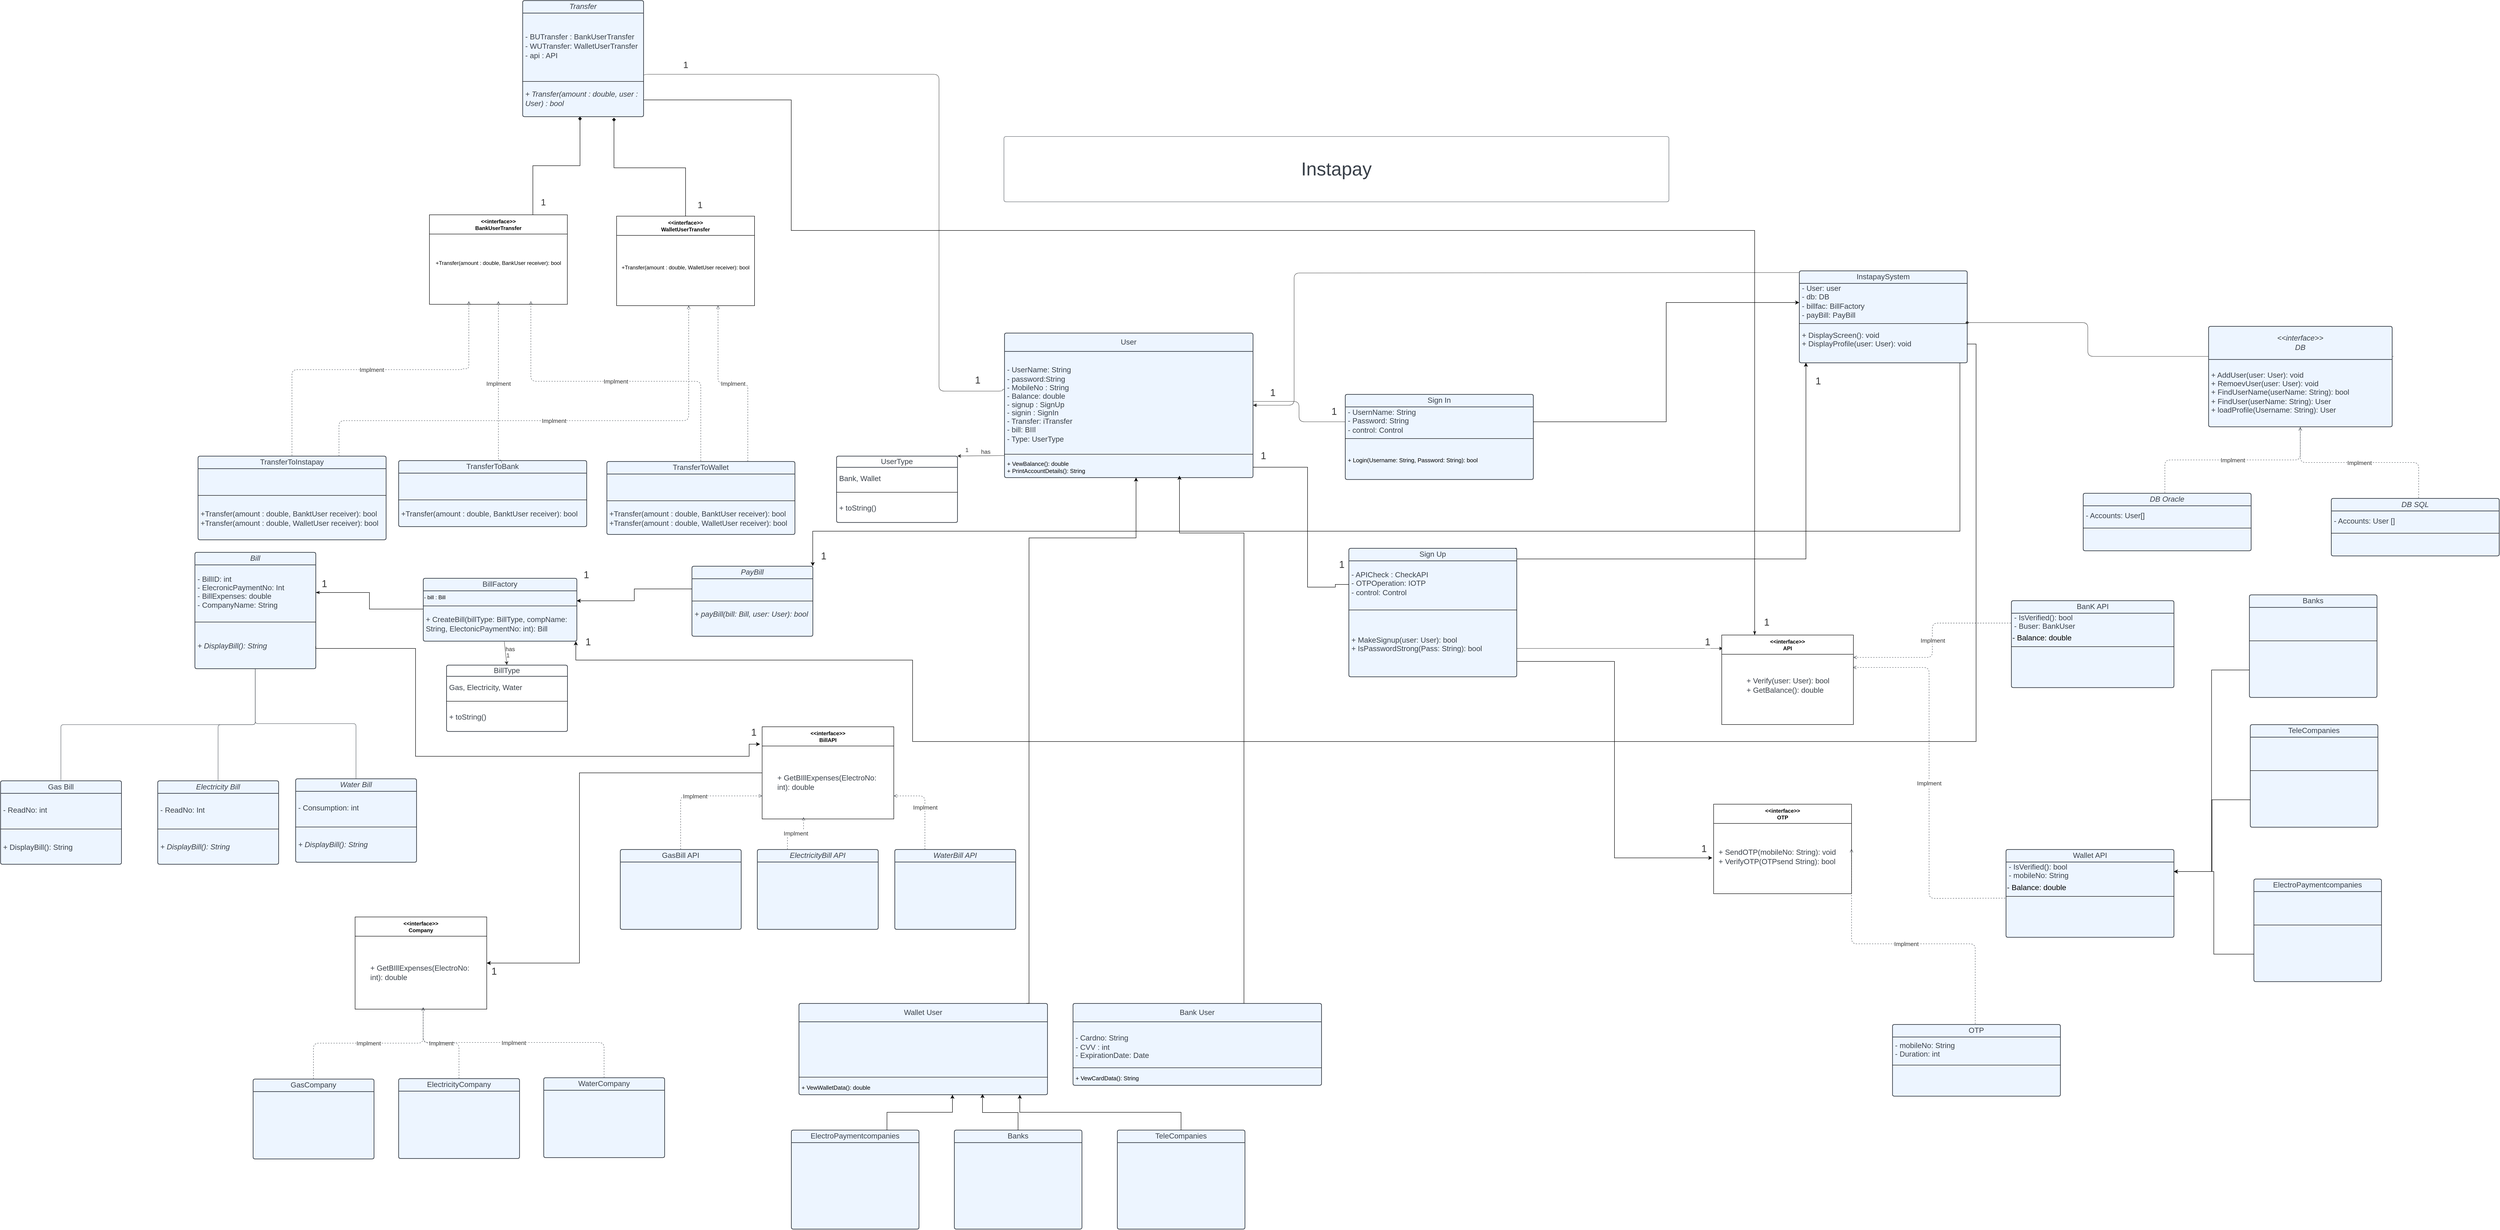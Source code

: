 <mxfile version="22.1.0" type="device">
  <diagram name="Page-1" id="XTHh_ZCXDt1ors4ACBmL">
    <mxGraphModel dx="6168" dy="3508" grid="0" gridSize="10" guides="1" tooltips="1" connect="1" arrows="1" fold="1" page="0" pageScale="1" pageWidth="850" pageHeight="1100" math="0" shadow="0">
      <root>
        <mxCell id="0" />
        <mxCell id="1" parent="0" />
        <mxCell id="eTPqjNfUhPoHLtcQSdr4-2" value="Instapay" style="html=1;overflow=block;blockSpacing=1;whiteSpace=wrap;fontSize=41.7;fontColor=#3a414a;spacing=9;strokeColor=#3a414a;strokeOpacity=100;rounded=1;absoluteArcSize=1;arcSize=9;strokeWidth=0.8;lucidId=g0GLJfRsyMwj;" parent="1" vertex="1">
          <mxGeometry x="330" y="-849" width="1485" height="146" as="geometry" />
        </mxCell>
        <mxCell id="eTPqjNfUhPoHLtcQSdr4-3" value="User" style="html=1;overflow=block;blockSpacing=1;swimlane;childLayout=stackLayout;horizontal=1;horizontalStack=0;resizeParent=1;resizeParentMax=0;resizeLast=0;collapsible=0;fontStyle=0;marginBottom=0;swimlaneFillColor=#edf5ff;startSize=41;whiteSpace=wrap;fontSize=16.7;fontColor=#3a414a;align=center;spacing=0;strokeColor=#3a414a;strokeOpacity=100;fillOpacity=100;rounded=1;absoluteArcSize=1;arcSize=9;fillColor=#edf5ff;strokeWidth=1.5;" parent="1" vertex="1">
          <mxGeometry x="331" y="-410" width="555" height="323" as="geometry" />
        </mxCell>
        <mxCell id="eTPqjNfUhPoHLtcQSdr4-4" value="&lt;div style=&quot;display: flex; justify-content: null; text-align: null; align-items: baseline; font-size: 0; line-height: 1.25;margin-top: -2px;&quot;&gt;&lt;span&gt;&lt;div style=&quot;border-color: var(--border-color); display: flex; align-items: baseline; line-height: 1.25; margin-top: -2px;&quot;&gt;&lt;span style=&quot;border-color: var(--border-color);&quot;&gt;&lt;/span&gt;&lt;/div&gt;&lt;div style=&quot;border-color: var(--border-color); display: flex; align-items: baseline; line-height: 1.25; margin-top: -2px;&quot;&gt;&lt;span style=&quot;border-color: var(--border-color);&quot;&gt;&lt;span style=&quot;border-color: var(--border-color); font-size: 16.7px;&quot;&gt;&lt;br&gt;- UserName: String&lt;br&gt;- password:String&lt;br style=&quot;border-color: var(--border-color);&quot;&gt;&lt;/span&gt;&lt;/span&gt;&lt;/div&gt;&lt;div style=&quot;border-color: var(--border-color); display: flex; align-items: baseline; line-height: 1.25; margin-top: -2px;&quot;&gt;&lt;span style=&quot;border-color: var(--border-color);&quot;&gt;&lt;span style=&quot;border-color: var(--border-color); font-size: 16.7px;&quot;&gt;- MobileNo : String&lt;br style=&quot;border-color: var(--border-color);&quot;&gt;&lt;/span&gt;&lt;/span&gt;&lt;/div&gt;&lt;div style=&quot;border-color: var(--border-color); display: flex; align-items: baseline; line-height: 1.25; margin-top: -2px;&quot;&gt;&lt;span style=&quot;border-color: var(--border-color);&quot;&gt;&lt;span style=&quot;border-color: var(--border-color); font-size: 16.7px;&quot;&gt;- Balance: double&lt;/span&gt;&lt;/span&gt;&lt;span style=&quot;border-color: var(--border-color);&quot;&gt;&lt;span style=&quot;border-color: var(--border-color); font-size: 16.7px;&quot;&gt;&lt;br&gt;&lt;/span&gt;&lt;/span&gt;&lt;span style=&quot;border-color: var(--border-color);&quot;&gt;&lt;span style=&quot;border-color: var(--border-color); font-size: 16.7px;&quot;&gt;&lt;br&gt;&lt;/span&gt;&lt;/span&gt;&lt;span style=&quot;border-color: var(--border-color);&quot;&gt;&lt;span style=&quot;border-color: var(--border-color); font-size: 16.7px;&quot;&gt;&lt;br&gt;&lt;/span&gt;&lt;/span&gt;&lt;span style=&quot;border-color: var(--border-color);&quot;&gt;&lt;span style=&quot;border-color: var(--border-color); font-size: 16.7px;&quot;&gt;&amp;nbsp;&lt;/span&gt;&lt;/span&gt;&lt;span style=&quot;border-color: var(--border-color);&quot;&gt;&lt;span style=&quot;border-color: var(--border-color); font-size: 16.7px;&quot;&gt;&lt;br&gt;&lt;/span&gt;&lt;/span&gt;&lt;span style=&quot;border-color: var(--border-color);&quot;&gt;&lt;span style=&quot;border-color: var(--border-color); font-size: 16.7px;&quot;&gt;&lt;br&gt;&lt;/span&gt;&lt;/span&gt;&lt;/div&gt;&lt;/span&gt;&lt;/div&gt;&lt;div style=&quot;display: flex; justify-content: null; text-align: null; align-items: baseline; font-size: 0; line-height: 1.25;margin-top: -2px;&quot;&gt;&lt;span&gt;&lt;span style=&quot;font-size:16.7px;color:#3a414a;&quot;&gt;- signup : SignUp&lt;br&gt;&lt;/span&gt;&lt;/span&gt;&lt;/div&gt;&lt;div style=&quot;display: flex; justify-content: null; text-align: null; align-items: baseline; font-size: 0; line-height: 1.25;margin-top: -2px;&quot;&gt;&lt;span&gt;&lt;span style=&quot;font-size:16.7px;color:#3a414a;&quot;&gt;- signin : SignIn&lt;br&gt;&lt;/span&gt;&lt;/span&gt;&lt;/div&gt;&lt;div style=&quot;display: flex; justify-content: null; text-align: null; align-items: baseline; font-size: 0; line-height: 1.25;margin-top: -2px;&quot;&gt;&lt;span&gt;&lt;span style=&quot;font-size:16.7px;color:#3a414a;&quot;&gt;- Transfer: iTransfer&lt;br&gt;&lt;/span&gt;&lt;/span&gt;&lt;/div&gt;&lt;div style=&quot;display: flex; justify-content: null; text-align: null; align-items: baseline; font-size: 0; line-height: 1.25;margin-top: -2px;&quot;&gt;&lt;span&gt;&lt;span style=&quot;font-size:16.7px;color:#3a414a;&quot;&gt;- bill: BIIl&lt;br&gt;- Type: UserType&lt;/span&gt;&lt;/span&gt;&lt;/div&gt;" style="part=1;html=1;resizeHeight=0;strokeColor=none;fillColor=none;align=left;verticalAlign=middle;spacingLeft=4;spacingRight=4;overflow=hidden;rotatable=0;points=[[0,0.5],[1,0.5]];portConstraint=eastwest;swimlaneFillColor=#edf5ff;strokeOpacity=100;fillOpacity=100;whiteSpace=wrap;fontSize=16.7;fontColor=#3a414a;" parent="eTPqjNfUhPoHLtcQSdr4-3" vertex="1">
          <mxGeometry y="41" width="555" height="224" as="geometry" />
        </mxCell>
        <mxCell id="eTPqjNfUhPoHLtcQSdr4-5" value="" style="line;strokeWidth=1;fillColor=none;align=left;verticalAlign=middle;spacingTop=-1;spacingLeft=3;spacingRight=3;rotatable=0;labelPosition=right;points=[];portConstraint=eastwest;" parent="eTPqjNfUhPoHLtcQSdr4-3" vertex="1">
          <mxGeometry y="265" width="555" height="12" as="geometry" />
        </mxCell>
        <mxCell id="eTPqjNfUhPoHLtcQSdr4-6" value="+ VewBalance(): double&lt;br&gt;+ PrintAccountDetails(): String" style="part=1;resizeHeight=0;strokeColor=none;fillColor=none;align=left;verticalAlign=middle;spacingLeft=4;spacingRight=4;rotatable=0;points=[[0,0.5],[1,0.5]];portConstraint=eastwest;swimlaneFillColor=#edf5ff;strokeOpacity=100;fillOpacity=100;whiteSpace=wrap;overflow=block;blockSpacing=1;html=1;fontSize=13;" parent="eTPqjNfUhPoHLtcQSdr4-3" vertex="1">
          <mxGeometry y="277" width="555" height="46" as="geometry" />
        </mxCell>
        <mxCell id="eTPqjNfUhPoHLtcQSdr4-7" value="InstapaySystem" style="html=1;overflow=block;blockSpacing=1;swimlane;childLayout=stackLayout;horizontal=1;horizontalStack=0;resizeParent=1;resizeParentMax=0;resizeLast=0;collapsible=0;fontStyle=0;marginBottom=0;swimlaneFillColor=#edf5ff;startSize=28;whiteSpace=wrap;fontSize=16.7;fontColor=#3a414a;align=center;spacing=0;strokeColor=#3a414a;strokeOpacity=100;fillOpacity=100;rounded=1;absoluteArcSize=1;arcSize=9;fillColor=#edf5ff;strokeWidth=1.5;" parent="1" vertex="1">
          <mxGeometry x="2106" y="-549" width="375" height="205.5" as="geometry" />
        </mxCell>
        <mxCell id="eTPqjNfUhPoHLtcQSdr4-8" value="&lt;div style=&quot;display: flex; justify-content: null; text-align: null; align-items: baseline; font-size: 0; line-height: 1.25;margin-top: -2px;&quot;&gt;&lt;span&gt;&lt;span style=&quot;font-size:16.7px;color:#3a414a;&quot;&gt;- User: user&lt;br&gt;&lt;/span&gt;&lt;/span&gt;&lt;/div&gt;&lt;div style=&quot;display: flex; justify-content: null; text-align: null; align-items: baseline; font-size: 0; line-height: 1.25;margin-top: -2px;&quot;&gt;&lt;span&gt;&lt;span style=&quot;font-size:16.7px;color:#3a414a;&quot;&gt;- db: DB&lt;br&gt;- billfac: BillFactory&lt;br&gt;- payBill: PayBill&lt;/span&gt;&lt;/span&gt;&lt;/div&gt;" style="part=1;html=1;resizeHeight=0;strokeColor=none;fillColor=none;align=left;verticalAlign=middle;spacingLeft=4;spacingRight=4;overflow=hidden;rotatable=0;points=[[0,0.5],[1,0.5]];portConstraint=eastwest;swimlaneFillColor=#edf5ff;strokeOpacity=100;fillOpacity=100;whiteSpace=wrap;fontSize=16.7;fontColor=#3a414a;" parent="eTPqjNfUhPoHLtcQSdr4-7" vertex="1">
          <mxGeometry y="28" width="375" height="86" as="geometry" />
        </mxCell>
        <mxCell id="eTPqjNfUhPoHLtcQSdr4-9" value="" style="line;strokeWidth=1;fillColor=none;align=left;verticalAlign=middle;spacingTop=-1;spacingLeft=3;spacingRight=3;rotatable=0;labelPosition=right;points=[];portConstraint=eastwest;" parent="eTPqjNfUhPoHLtcQSdr4-7" vertex="1">
          <mxGeometry y="114" width="375" height="8" as="geometry" />
        </mxCell>
        <mxCell id="eTPqjNfUhPoHLtcQSdr4-10" value="&lt;div style=&quot;display: flex; justify-content: null; text-align: null; align-items: baseline; font-size: 0; line-height: 1.25;margin-top: -2px;&quot;&gt;&lt;span&gt;&lt;span style=&quot;font-size:16.7px;color:#3a414a;&quot;&gt;+ DisplayScreen(): void&#xa;&lt;/span&gt;&lt;/span&gt;&lt;/div&gt;&lt;div style=&quot;display: flex; justify-content: null; text-align: null; align-items: baseline; font-size: 0; line-height: 1.25;margin-top: -2px;&quot;&gt;&lt;span&gt;&lt;span style=&quot;font-size:16.7px;color:#3a414a;&quot;&gt;+ DisplayProfile(user: User): void&#xa;&lt;/span&gt;&lt;/span&gt;&lt;/div&gt;&lt;div style=&quot;display: flex; justify-content: null; text-align: null; align-items: baseline; font-size: 0; line-height: 1.25;margin-top: -2px;&quot;&gt;&lt;span&gt;&lt;span style=&quot;font-size:16.7px;color:#3a414a;&quot;&gt;&#xa;&lt;/span&gt;&lt;/span&gt;&lt;/div&gt;&lt;div style=&quot;display: flex; justify-content: null; text-align: null; align-items: baseline; font-size: 0; line-height: 1.25;margin-top: -2px;&quot;&gt;&lt;span&gt;&lt;/span&gt;&lt;/div&gt;" style="part=1;resizeHeight=0;strokeColor=none;fillColor=none;align=left;verticalAlign=middle;spacingLeft=4;spacingRight=4;rotatable=0;points=[[0,0.5],[1,0.5]];portConstraint=eastwest;swimlaneFillColor=#edf5ff;strokeOpacity=100;fillOpacity=100;whiteSpace=wrap;overflow=block;blockSpacing=1;html=1;fontSize=13;" parent="eTPqjNfUhPoHLtcQSdr4-7" vertex="1">
          <mxGeometry y="122" width="375" height="83.5" as="geometry" />
        </mxCell>
        <mxCell id="eTPqjNfUhPoHLtcQSdr4-11" value="OTP" style="html=1;overflow=block;blockSpacing=1;swimlane;childLayout=stackLayout;horizontal=1;horizontalStack=0;resizeParent=1;resizeParentMax=0;resizeLast=0;collapsible=0;fontStyle=0;marginBottom=0;swimlaneFillColor=#edf5ff;startSize=28;whiteSpace=wrap;fontSize=16.7;fontColor=#3a414a;align=center;spacing=0;strokeColor=#3a414a;strokeOpacity=100;fillOpacity=100;rounded=1;absoluteArcSize=1;arcSize=9;fillColor=#edf5ff;strokeWidth=1.5;" parent="1" vertex="1">
          <mxGeometry x="2314.1" y="1135" width="375" height="160.25" as="geometry" />
        </mxCell>
        <mxCell id="eTPqjNfUhPoHLtcQSdr4-12" value="&lt;div style=&quot;display: flex; justify-content: null; text-align: null; align-items: baseline; font-size: 0; line-height: 1.25;margin-top: -2px;&quot;&gt;&lt;span&gt;&lt;span style=&quot;font-size:16.7px;color:#3a414a;&quot;&gt;- mobileNo: String&#xa;&lt;/span&gt;&lt;/span&gt;&lt;/div&gt;&lt;div style=&quot;display: flex; justify-content: null; text-align: null; align-items: baseline; font-size: 0; line-height: 1.25;margin-top: -2px;&quot;&gt;&lt;span&gt;&lt;span style=&quot;font-size:16.7px;color:#3a414a;&quot;&gt;- Duration: int&lt;/span&gt;&lt;/span&gt;&lt;/div&gt;" style="part=1;html=1;resizeHeight=0;strokeColor=none;fillColor=none;align=left;verticalAlign=middle;spacingLeft=4;spacingRight=4;overflow=hidden;rotatable=0;points=[[0,0.5],[1,0.5]];portConstraint=eastwest;swimlaneFillColor=#edf5ff;strokeOpacity=100;fillOpacity=100;whiteSpace=wrap;fontSize=16.7;fontColor=#3a414a;" parent="eTPqjNfUhPoHLtcQSdr4-11" vertex="1">
          <mxGeometry y="28" width="375" height="59" as="geometry" />
        </mxCell>
        <mxCell id="eTPqjNfUhPoHLtcQSdr4-13" value="" style="line;strokeWidth=1;fillColor=none;align=left;verticalAlign=middle;spacingTop=-1;spacingLeft=3;spacingRight=3;rotatable=0;labelPosition=right;points=[];portConstraint=eastwest;" parent="eTPqjNfUhPoHLtcQSdr4-11" vertex="1">
          <mxGeometry y="87" width="375" height="8" as="geometry" />
        </mxCell>
        <mxCell id="eTPqjNfUhPoHLtcQSdr4-14" value="" style="part=1;resizeHeight=0;strokeColor=none;fillColor=none;align=left;verticalAlign=middle;spacingLeft=4;spacingRight=4;rotatable=0;points=[[0,0.5],[1,0.5]];portConstraint=eastwest;swimlaneFillColor=#edf5ff;strokeOpacity=100;fillOpacity=100;whiteSpace=wrap;overflow=block;blockSpacing=1;html=1;fontSize=13;" parent="eTPqjNfUhPoHLtcQSdr4-11" vertex="1">
          <mxGeometry y="95" width="375" height="65.25" as="geometry" />
        </mxCell>
        <mxCell id="eTPqjNfUhPoHLtcQSdr4-29" value="Bill" style="html=1;overflow=block;blockSpacing=1;swimlane;childLayout=stackLayout;horizontal=1;horizontalStack=0;resizeParent=1;resizeParentMax=0;resizeLast=0;collapsible=0;marginBottom=0;swimlaneFillColor=#edf5ff;startSize=28;whiteSpace=wrap;fontSize=16.7;fontColor=#3a414a;fontStyle=2;align=center;spacing=0;strokeColor=#3a414a;strokeOpacity=100;fillOpacity=100;rounded=1;absoluteArcSize=1;arcSize=9;fillColor=#edf5ff;strokeWidth=1.5;" parent="1" vertex="1">
          <mxGeometry x="-1477" y="80" width="270" height="260" as="geometry" />
        </mxCell>
        <mxCell id="eTPqjNfUhPoHLtcQSdr4-30" value="&lt;div style=&quot;display: flex; justify-content: null; text-align: null; align-items: baseline; font-size: 0; line-height: 1.25;margin-top: -2px;&quot;&gt;&lt;span&gt;&lt;span style=&quot;font-size:16.7px;color:#3a414a;&quot;&gt;- BillID: int &lt;br&gt;&lt;/span&gt;&lt;/span&gt;&lt;/div&gt;&lt;div style=&quot;display: flex; justify-content: null; text-align: null; align-items: baseline; font-size: 0; line-height: 1.25;margin-top: -2px;&quot;&gt;&lt;span&gt;&lt;span style=&quot;font-size:16.7px;color:#3a414a;&quot;&gt;- ElecronicPaymentNo: Int&lt;br&gt;&lt;/span&gt;&lt;/span&gt;&lt;/div&gt;&lt;div style=&quot;display: flex; justify-content: null; text-align: null; align-items: baseline; font-size: 0; line-height: 1.25;margin-top: -2px;&quot;&gt;&lt;span&gt;&lt;span style=&quot;font-size:16.7px;color:#3a414a;&quot;&gt;- BillExpenses: double&lt;br&gt;- CompanyName: String&amp;nbsp;&lt;/span&gt;- companyName: Water&lt;/span&gt;&lt;/div&gt;&lt;div style=&quot;display: flex; justify-content: null; text-align: null; align-items: baseline; font-size: 0; line-height: 1.25;margin-top: -2px;&quot;&gt;&lt;span&gt;&lt;/span&gt;&lt;/div&gt;" style="part=1;html=1;resizeHeight=0;strokeColor=none;fillColor=none;align=left;verticalAlign=middle;spacingLeft=4;spacingRight=4;overflow=hidden;rotatable=0;points=[[0,0.5],[1,0.5]];portConstraint=eastwest;swimlaneFillColor=#edf5ff;strokeOpacity=100;fillOpacity=100;whiteSpace=wrap;fontSize=16.7;fontColor=#3a414a;" parent="eTPqjNfUhPoHLtcQSdr4-29" vertex="1">
          <mxGeometry y="28" width="270" height="124" as="geometry" />
        </mxCell>
        <mxCell id="eTPqjNfUhPoHLtcQSdr4-31" value="" style="line;strokeWidth=1;fillColor=none;align=left;verticalAlign=middle;spacingTop=-1;spacingLeft=3;spacingRight=3;rotatable=0;labelPosition=right;points=[];portConstraint=eastwest;" parent="eTPqjNfUhPoHLtcQSdr4-29" vertex="1">
          <mxGeometry y="152" width="270" height="8" as="geometry" />
        </mxCell>
        <mxCell id="eTPqjNfUhPoHLtcQSdr4-32" value="&lt;div style=&quot;display: flex; justify-content: null; text-align: null; align-items: baseline; font-size: 0; line-height: 1.25;margin-top: -2px;&quot;&gt;&lt;span&gt;&lt;span style=&quot;font-size:16.7px;color:#3a414a;font-style: italic;&quot;&gt;+ DisplayBill(): String&lt;br&gt;&lt;/span&gt;&lt;/span&gt;&lt;/div&gt;&lt;div style=&quot;display: flex; justify-content: null; text-align: null; align-items: baseline; font-size: 0; line-height: 1.25;margin-top: -2px;&quot;&gt;&lt;span&gt;&lt;br&gt;&lt;/span&gt;&lt;/div&gt;" style="part=1;resizeHeight=0;strokeColor=none;fillColor=none;align=left;verticalAlign=middle;spacingLeft=4;spacingRight=4;rotatable=0;points=[[0,0.5],[1,0.5]];portConstraint=eastwest;swimlaneFillColor=#edf5ff;strokeOpacity=100;fillOpacity=100;whiteSpace=wrap;overflow=block;blockSpacing=1;html=1;fontSize=13;" parent="eTPqjNfUhPoHLtcQSdr4-29" vertex="1">
          <mxGeometry y="160" width="270" height="100" as="geometry" />
        </mxCell>
        <mxCell id="eTPqjNfUhPoHLtcQSdr4-33" value="BanK API" style="html=1;overflow=block;blockSpacing=1;swimlane;childLayout=stackLayout;horizontal=1;horizontalStack=0;resizeParent=1;resizeParentMax=0;resizeLast=0;collapsible=0;fontStyle=0;marginBottom=0;swimlaneFillColor=#edf5ff;startSize=28;whiteSpace=wrap;fontSize=16.7;fontColor=#3a414a;align=center;spacing=0;strokeColor=#3a414a;strokeOpacity=100;fillOpacity=100;rounded=1;absoluteArcSize=1;arcSize=9;fillColor=#edf5ff;strokeWidth=1.5;" parent="1" vertex="1">
          <mxGeometry x="2579.6" y="188" width="363" height="194.25" as="geometry" />
        </mxCell>
        <mxCell id="eTPqjNfUhPoHLtcQSdr4-34" value="&lt;div style=&quot;display: flex; justify-content: null; text-align: null; align-items: baseline; font-size: 0; line-height: 1.25;margin-top: -2px;&quot;&gt;&lt;span&gt;&lt;span style=&quot;font-size:16.7px;color:#3a414a;&quot;&gt;- IsVerified(): bool&lt;br&gt;&lt;/span&gt;&lt;/span&gt;&lt;/div&gt;&lt;div style=&quot;display: flex; justify-content: null; text-align: null; align-items: baseline; font-size: 0; line-height: 1.25;margin-top: -2px;&quot;&gt;&lt;span&gt;&lt;span style=&quot;font-size:16.7px;color:#3a414a;&quot;&gt;- Buser: BankUser&lt;/span&gt;&lt;/span&gt;&lt;span&gt;&lt;span style=&quot;font-size:16.7px;color:#3a414a;&quot;&gt;&lt;br&gt;&lt;/span&gt;&lt;/span&gt;&lt;span&gt;&lt;span style=&quot;font-size:16.7px;color:#3a414a;&quot;&gt;&lt;br&gt;&lt;/span&gt;&lt;/span&gt;&lt;span&gt;&lt;span style=&quot;font-size:16.7px;color:#3a414a;&quot;&gt;&lt;br&gt;&lt;/span&gt;&lt;/span&gt;&lt;span&gt;&lt;span style=&quot;font-size:16.7px;color:#3a414a;&quot;&gt;&lt;br&gt;&lt;/span&gt;&lt;/span&gt;&lt;span&gt;&lt;span style=&quot;font-size:16.7px;color:#3a414a;&quot;&gt;&lt;br&gt;&lt;/span&gt;&lt;/span&gt;&lt;span&gt;&lt;span style=&quot;font-size:16.7px;color:#3a414a;&quot;&gt;&lt;br&gt;&lt;/span&gt;&lt;/span&gt;&lt;span&gt;&lt;span style=&quot;font-size:16.7px;color:#3a414a;&quot;&gt;&lt;br&gt;&lt;/span&gt;&lt;/span&gt;&lt;span&gt;&lt;span style=&quot;font-size:16.7px;color:#3a414a;&quot;&gt;&lt;br&gt;&lt;/span&gt;&lt;/span&gt;&lt;span&gt;&lt;span style=&quot;font-size:16.7px;color:#3a414a;&quot;&gt;&lt;br&gt;&lt;/span&gt;&lt;/span&gt;&lt;span&gt;&lt;span style=&quot;font-size:16.7px;color:#3a414a;&quot;&gt;&lt;br&gt;&lt;/span&gt;&lt;/span&gt;&lt;span&gt;&lt;span style=&quot;font-size:16.7px;color:#3a414a;&quot;&gt;&lt;br&gt;&lt;/span&gt;&lt;/span&gt;&lt;span&gt;&lt;span style=&quot;font-size:16.7px;color:#3a414a;&quot;&gt;&lt;br&gt;&lt;/span&gt;&lt;/span&gt;&lt;span&gt;&lt;span style=&quot;font-size:16.7px;color:#3a414a;&quot;&gt;&lt;br&gt;&lt;/span&gt;&lt;/span&gt;&lt;span&gt;&lt;span style=&quot;font-size:16.7px;color:#3a414a;&quot;&gt;&lt;br&gt;&lt;/span&gt;&lt;/span&gt;&lt;span&gt;&lt;span style=&quot;font-size:16.7px;color:#3a414a;&quot;&gt;&lt;br&gt;&lt;/span&gt;&lt;/span&gt;&lt;span&gt;&lt;span style=&quot;font-size:16.7px;color:#3a414a;&quot;&gt;&lt;br&gt;&lt;/span&gt;&lt;/span&gt;&lt;span&gt;&lt;span style=&quot;font-size:16.7px;color:#3a414a;&quot;&gt;&lt;br&gt;&lt;/span&gt;&lt;/span&gt;&lt;span&gt;&lt;span style=&quot;font-size:16.7px;color:#3a414a;&quot;&gt;&lt;br&gt;&lt;/span&gt;&lt;/span&gt;&lt;/div&gt;" style="part=1;html=1;resizeHeight=0;strokeColor=none;fillColor=none;align=left;verticalAlign=middle;spacingLeft=4;spacingRight=4;overflow=hidden;rotatable=0;points=[[0,0.5],[1,0.5]];portConstraint=eastwest;swimlaneFillColor=#edf5ff;strokeOpacity=100;fillOpacity=100;whiteSpace=wrap;fontSize=16.7;fontColor=#3a414a;" parent="eTPqjNfUhPoHLtcQSdr4-33" vertex="1">
          <mxGeometry y="28" width="363" height="41" as="geometry" />
        </mxCell>
        <mxCell id="eTPqjNfUhPoHLtcQSdr4-197" value="&lt;font style=&quot;font-size: 17px;&quot;&gt;- Balance: double&lt;/font&gt;" style="text;html=1;strokeColor=none;fillColor=none;align=left;verticalAlign=middle;whiteSpace=wrap;rounded=0;" parent="eTPqjNfUhPoHLtcQSdr4-33" vertex="1">
          <mxGeometry y="69" width="363" height="30" as="geometry" />
        </mxCell>
        <mxCell id="eTPqjNfUhPoHLtcQSdr4-35" value="" style="line;strokeWidth=1;fillColor=none;align=left;verticalAlign=middle;spacingTop=-1;spacingLeft=3;spacingRight=3;rotatable=0;labelPosition=right;points=[];portConstraint=eastwest;" parent="eTPqjNfUhPoHLtcQSdr4-33" vertex="1">
          <mxGeometry y="99" width="363" height="8" as="geometry" />
        </mxCell>
        <mxCell id="eTPqjNfUhPoHLtcQSdr4-36" value="" style="part=1;resizeHeight=0;strokeColor=none;fillColor=none;align=left;verticalAlign=middle;spacingLeft=4;spacingRight=4;rotatable=0;points=[[0,0.5],[1,0.5]];portConstraint=eastwest;swimlaneFillColor=#edf5ff;strokeOpacity=100;fillOpacity=100;whiteSpace=wrap;overflow=block;blockSpacing=1;html=1;fontSize=13;" parent="eTPqjNfUhPoHLtcQSdr4-33" vertex="1">
          <mxGeometry y="107" width="363" height="87.25" as="geometry" />
        </mxCell>
        <mxCell id="eTPqjNfUhPoHLtcQSdr4-49" value="" style="html=1;jettySize=18;whiteSpace=wrap;fontSize=13;strokeColor=#3a414a;strokeOpacity=100;dashed=1;fixDash=1;strokeWidth=0.8;rounded=1;arcSize=24;edgeStyle=orthogonalEdgeStyle;startArrow=none;endArrow=open;exitX=-0.002;exitY=0.259;exitPerimeter=0;entryX=1;entryY=0.25;lucidId=IZXLPXXNEyKl;entryDx=0;entryDy=0;" parent="1" source="eTPqjNfUhPoHLtcQSdr4-33" target="eTPqjNfUhPoHLtcQSdr4-227" edge="1">
          <mxGeometry width="100" height="100" relative="1" as="geometry">
            <Array as="points" />
            <mxPoint x="2236.73" y="582" as="targetPoint" />
          </mxGeometry>
        </mxCell>
        <mxCell id="eTPqjNfUhPoHLtcQSdr4-50" value="Implment" style="text;html=1;resizable=0;labelBackgroundColor=default;align=center;verticalAlign=middle;fontColor=#333333;fontSize=13.3;" parent="eTPqjNfUhPoHLtcQSdr4-49" vertex="1">
          <mxGeometry relative="1" as="geometry" />
        </mxCell>
        <mxCell id="eTPqjNfUhPoHLtcQSdr4-51" value="" style="html=1;jettySize=18;whiteSpace=wrap;fontSize=13;strokeColor=#333333;strokeOpacity=100;strokeWidth=0.8;rounded=1;arcSize=24;edgeStyle=orthogonalEdgeStyle;startArrow=none;endArrow=block;endFill=1;lucidId=t0XLg~yR4Gcj;exitX=1;exitY=0.5;exitDx=0;exitDy=0;entryX=0;entryY=0;entryDx=0;entryDy=0;" parent="1" source="eTPqjNfUhPoHLtcQSdr4-60" target="eTPqjNfUhPoHLtcQSdr4-228" edge="1">
          <mxGeometry width="100" height="100" relative="1" as="geometry">
            <Array as="points">
              <mxPoint x="1445" y="295" />
            </Array>
            <mxPoint x="2250" y="1087" as="targetPoint" />
            <mxPoint x="1712" y="1160.0" as="sourcePoint" />
          </mxGeometry>
        </mxCell>
        <mxCell id="eTPqjNfUhPoHLtcQSdr4-52" value="1" style="text;html=1;resizable=0;labelBackgroundColor=default;align=center;verticalAlign=middle;fontColor=#333333;fontSize=21.8;" parent="eTPqjNfUhPoHLtcQSdr4-51" vertex="1">
          <mxGeometry x="0.913" relative="1" as="geometry">
            <mxPoint x="-12" y="-14" as="offset" />
          </mxGeometry>
        </mxCell>
        <mxCell id="eTPqjNfUhPoHLtcQSdr4-55" value="" style="html=1;jettySize=18;whiteSpace=wrap;fontSize=13;strokeColor=#3a414a;strokeOpacity=100;dashed=1;fixDash=1;strokeWidth=0.8;rounded=1;arcSize=24;edgeStyle=orthogonalEdgeStyle;startArrow=none;endArrow=open;lucidId=M9XLrTNrml9W;entryX=1;entryY=0.5;entryDx=0;entryDy=0;" parent="1" target="eTPqjNfUhPoHLtcQSdr4-234" edge="1">
          <mxGeometry width="100" height="100" relative="1" as="geometry">
            <Array as="points">
              <mxPoint x="2499.1" y="955" />
            </Array>
            <mxPoint x="2499.1" y="1134" as="sourcePoint" />
            <mxPoint x="2244.51" y="1003.248" as="targetPoint" />
          </mxGeometry>
        </mxCell>
        <mxCell id="eTPqjNfUhPoHLtcQSdr4-56" value="Implment" style="text;html=1;resizable=0;labelBackgroundColor=default;align=center;verticalAlign=middle;fontColor=#333333;fontSize=13.3;" parent="eTPqjNfUhPoHLtcQSdr4-55" vertex="1">
          <mxGeometry relative="1" as="geometry" />
        </mxCell>
        <mxCell id="hYVjwCgE5RL3LCAW0c2I-60" style="edgeStyle=orthogonalEdgeStyle;rounded=0;orthogonalLoop=1;jettySize=auto;html=1;exitX=1;exitY=0;exitDx=0;exitDy=0;" parent="1" source="eTPqjNfUhPoHLtcQSdr4-57" target="eTPqjNfUhPoHLtcQSdr4-10" edge="1">
          <mxGeometry relative="1" as="geometry">
            <mxPoint x="2121.286" y="-318.714" as="targetPoint" />
            <Array as="points">
              <mxPoint x="1445" y="95" />
              <mxPoint x="2121" y="95" />
            </Array>
          </mxGeometry>
        </mxCell>
        <mxCell id="eTPqjNfUhPoHLtcQSdr4-57" value="Sign Up" style="html=1;overflow=block;blockSpacing=1;swimlane;childLayout=stackLayout;horizontal=1;horizontalStack=0;resizeParent=1;resizeParentMax=0;resizeLast=0;collapsible=0;fontStyle=0;marginBottom=0;swimlaneFillColor=#edf5ff;startSize=28;whiteSpace=wrap;fontSize=16.7;fontColor=#3a414a;align=center;spacing=0;strokeColor=#3a414a;strokeOpacity=100;fillOpacity=100;rounded=1;absoluteArcSize=1;arcSize=9;fillColor=#edf5ff;strokeWidth=1.5;" parent="1" vertex="1">
          <mxGeometry x="1100" y="71" width="375" height="287.129" as="geometry" />
        </mxCell>
        <mxCell id="eTPqjNfUhPoHLtcQSdr4-58" value="&lt;div style=&quot;display: flex; justify-content: null; text-align: null; align-items: baseline; font-size: 0; line-height: 1.25;margin-top: -2px;&quot;&gt;&lt;span&gt;&lt;span style=&quot;font-size:16.7px;color:#3a414a;&quot;&gt;- APICheck :  &lt;/span&gt;&lt;span style=&quot;font-size:16.7px;color:#3a414a;&quot;&gt;CheckAPI&lt;br&gt;&lt;/span&gt;&lt;/span&gt;&lt;/div&gt;&lt;div style=&quot;display: flex; justify-content: null; text-align: null; align-items: baseline; font-size: 0; line-height: 1.25;margin-top: -2px;&quot;&gt;&lt;span&gt;&lt;span style=&quot;font-size:16.7px;color:#3a414a;&quot;&gt;&lt;span style=&quot;font-size:16.7px;color:#3a414a;&quot;&gt;- OTPOperation: IOTP&lt;br&gt;- control: Control&amp;nbsp;&lt;/span&gt;&lt;/span&gt;- control: Control&amp;nbsp;&lt;span style=&quot;background-color: initial;&quot;&gt;- control: Control&amp;nbsp;&lt;/span&gt;&lt;/span&gt;&lt;/div&gt;" style="part=1;html=1;resizeHeight=0;strokeColor=none;fillColor=none;align=left;verticalAlign=middle;spacingLeft=4;spacingRight=4;overflow=hidden;rotatable=0;points=[[0,0.5],[1,0.5]];portConstraint=eastwest;swimlaneFillColor=#edf5ff;strokeOpacity=100;fillOpacity=100;whiteSpace=wrap;fontSize=16.7;fontColor=#3a414a;" parent="eTPqjNfUhPoHLtcQSdr4-57" vertex="1">
          <mxGeometry y="28" width="375" height="106" as="geometry" />
        </mxCell>
        <mxCell id="eTPqjNfUhPoHLtcQSdr4-59" value="" style="line;strokeWidth=1;fillColor=none;align=left;verticalAlign=middle;spacingTop=-1;spacingLeft=3;spacingRight=3;rotatable=0;labelPosition=right;points=[];portConstraint=eastwest;" parent="eTPqjNfUhPoHLtcQSdr4-57" vertex="1">
          <mxGeometry y="134" width="375" height="8" as="geometry" />
        </mxCell>
        <mxCell id="eTPqjNfUhPoHLtcQSdr4-60" value="&lt;div style=&quot;display: flex; justify-content: null; text-align: null; align-items: baseline; font-size: 0; line-height: 1.25;margin-top: -2px;&quot;&gt;&lt;span&gt;&lt;span style=&quot;font-size:16.7px;color:#3a414a;&quot;&gt;+ MakeSignup(user: User): bool&lt;br&gt;&lt;/span&gt;&lt;/span&gt;&lt;/div&gt;&lt;div style=&quot;display: flex; justify-content: null; text-align: null; align-items: baseline; font-size: 0; line-height: 1.25;margin-top: -2px;&quot;&gt;&lt;span&gt;&lt;span style=&quot;font-size:16.7px;color:#3a414a;&quot;&gt;+ IsPasswordStrong(Pass: String): bool&lt;/span&gt;&lt;/span&gt;&lt;/div&gt;&lt;div style=&quot;display: flex; justify-content: null; text-align: null; align-items: baseline; font-size: 0; line-height: 1.25;margin-top: -2px;&quot;&gt;&lt;span&gt;&lt;/span&gt;&lt;/div&gt;" style="part=1;resizeHeight=0;strokeColor=none;fillColor=none;align=left;verticalAlign=middle;spacingLeft=4;spacingRight=4;rotatable=0;points=[[0,0.5],[1,0.5]];portConstraint=eastwest;swimlaneFillColor=#edf5ff;strokeOpacity=100;fillOpacity=100;whiteSpace=wrap;overflow=block;blockSpacing=1;html=1;fontSize=13;" parent="eTPqjNfUhPoHLtcQSdr4-57" vertex="1">
          <mxGeometry y="142" width="375" height="145.129" as="geometry" />
        </mxCell>
        <mxCell id="eTPqjNfUhPoHLtcQSdr4-66" value="TransferToBank" style="html=1;overflow=block;blockSpacing=1;swimlane;childLayout=stackLayout;horizontal=1;horizontalStack=0;resizeParent=1;resizeParentMax=0;resizeLast=0;collapsible=0;fontStyle=0;marginBottom=0;swimlaneFillColor=#edf5ff;startSize=28;whiteSpace=wrap;fontSize=16.7;fontColor=#3a414a;align=center;spacing=0;strokeColor=#3a414a;strokeOpacity=100;fillOpacity=100;rounded=1;absoluteArcSize=1;arcSize=9;fillColor=#edf5ff;strokeWidth=1.5;" parent="1" vertex="1">
          <mxGeometry x="-1022" y="-125" width="420" height="147.5" as="geometry" />
        </mxCell>
        <mxCell id="eTPqjNfUhPoHLtcQSdr4-67" value="" style="part=1;html=1;resizeHeight=0;strokeColor=none;fillColor=none;align=left;verticalAlign=middle;spacingLeft=4;spacingRight=4;overflow=hidden;rotatable=0;points=[[0,0.5],[1,0.5]];portConstraint=eastwest;swimlaneFillColor=#edf5ff;strokeOpacity=100;fillOpacity=100;whiteSpace=wrap;fontSize=13;" parent="eTPqjNfUhPoHLtcQSdr4-66" vertex="1">
          <mxGeometry y="28" width="420" height="56" as="geometry" />
        </mxCell>
        <mxCell id="eTPqjNfUhPoHLtcQSdr4-68" value="" style="line;strokeWidth=1;fillColor=none;align=left;verticalAlign=middle;spacingTop=-1;spacingLeft=3;spacingRight=3;rotatable=0;labelPosition=right;points=[];portConstraint=eastwest;" parent="eTPqjNfUhPoHLtcQSdr4-66" vertex="1">
          <mxGeometry y="84" width="420" height="8" as="geometry" />
        </mxCell>
        <mxCell id="eTPqjNfUhPoHLtcQSdr4-69" value="+Transfer(amount : double, BanktUser receiver): bool" style="part=1;html=1;resizeHeight=0;strokeColor=none;fillColor=none;align=left;verticalAlign=middle;spacingLeft=4;spacingRight=4;overflow=hidden;rotatable=0;points=[[0,0.5],[1,0.5]];portConstraint=eastwest;swimlaneFillColor=#edf5ff;strokeOpacity=100;fillOpacity=100;whiteSpace=wrap;fontSize=16.7;fontColor=#3a414a;" parent="eTPqjNfUhPoHLtcQSdr4-66" vertex="1">
          <mxGeometry y="92" width="420" height="55.5" as="geometry" />
        </mxCell>
        <mxCell id="eTPqjNfUhPoHLtcQSdr4-70" value="TransferToWallet" style="html=1;overflow=block;blockSpacing=1;swimlane;childLayout=stackLayout;horizontal=1;horizontalStack=0;resizeParent=1;resizeParentMax=0;resizeLast=0;collapsible=0;fontStyle=0;marginBottom=0;swimlaneFillColor=#edf5ff;startSize=28;whiteSpace=wrap;fontSize=16.7;fontColor=#3a414a;align=center;spacing=0;strokeColor=#3a414a;strokeOpacity=100;fillOpacity=100;rounded=1;absoluteArcSize=1;arcSize=9;fillColor=#edf5ff;strokeWidth=1.5;" parent="1" vertex="1">
          <mxGeometry x="-557" y="-123" width="420" height="163" as="geometry" />
        </mxCell>
        <mxCell id="eTPqjNfUhPoHLtcQSdr4-71" value="" style="part=1;html=1;resizeHeight=0;strokeColor=none;fillColor=none;align=left;verticalAlign=middle;spacingLeft=4;spacingRight=4;overflow=hidden;rotatable=0;points=[[0,0.5],[1,0.5]];portConstraint=eastwest;swimlaneFillColor=#edf5ff;strokeOpacity=100;fillOpacity=100;whiteSpace=wrap;fontSize=13;" parent="eTPqjNfUhPoHLtcQSdr4-70" vertex="1">
          <mxGeometry y="28" width="420" height="56" as="geometry" />
        </mxCell>
        <mxCell id="eTPqjNfUhPoHLtcQSdr4-72" value="" style="line;strokeWidth=1;fillColor=none;align=left;verticalAlign=middle;spacingTop=-1;spacingLeft=3;spacingRight=3;rotatable=0;labelPosition=right;points=[];portConstraint=eastwest;" parent="eTPqjNfUhPoHLtcQSdr4-70" vertex="1">
          <mxGeometry y="84" width="420" height="8" as="geometry" />
        </mxCell>
        <mxCell id="eTPqjNfUhPoHLtcQSdr4-73" value="+Transfer(amount : double, BanktUser receiver): bool&lt;br&gt;+Transfer(amount : double, WalletUser receiver): bool" style="part=1;html=1;resizeHeight=0;strokeColor=none;fillColor=none;align=left;verticalAlign=middle;spacingLeft=4;spacingRight=4;overflow=hidden;rotatable=0;points=[[0,0.5],[1,0.5]];portConstraint=eastwest;swimlaneFillColor=#edf5ff;strokeOpacity=100;fillOpacity=100;whiteSpace=wrap;fontSize=16.7;fontColor=#3a414a;" parent="eTPqjNfUhPoHLtcQSdr4-70" vertex="1">
          <mxGeometry y="92" width="420" height="71" as="geometry" />
        </mxCell>
        <mxCell id="eTPqjNfUhPoHLtcQSdr4-74" value="TransferToInstapay" style="html=1;overflow=block;blockSpacing=1;swimlane;childLayout=stackLayout;horizontal=1;horizontalStack=0;resizeParent=1;resizeParentMax=0;resizeLast=0;collapsible=0;fontStyle=0;marginBottom=0;swimlaneFillColor=#edf5ff;startSize=28;whiteSpace=wrap;fontSize=16.7;fontColor=#3a414a;align=center;spacing=0;strokeColor=#3a414a;strokeOpacity=100;fillOpacity=100;rounded=1;absoluteArcSize=1;arcSize=9;fillColor=#edf5ff;strokeWidth=1.5;" parent="1" vertex="1">
          <mxGeometry x="-1470" y="-135" width="420" height="187" as="geometry" />
        </mxCell>
        <mxCell id="eTPqjNfUhPoHLtcQSdr4-75" value="" style="part=1;html=1;resizeHeight=0;strokeColor=none;fillColor=none;align=left;verticalAlign=middle;spacingLeft=4;spacingRight=4;overflow=hidden;rotatable=0;points=[[0,0.5],[1,0.5]];portConstraint=eastwest;swimlaneFillColor=#edf5ff;strokeOpacity=100;fillOpacity=100;whiteSpace=wrap;fontSize=13;" parent="eTPqjNfUhPoHLtcQSdr4-74" vertex="1">
          <mxGeometry y="28" width="420" height="56" as="geometry" />
        </mxCell>
        <mxCell id="eTPqjNfUhPoHLtcQSdr4-76" value="" style="line;strokeWidth=1;fillColor=none;align=left;verticalAlign=middle;spacingTop=-1;spacingLeft=3;spacingRight=3;rotatable=0;labelPosition=right;points=[];portConstraint=eastwest;" parent="eTPqjNfUhPoHLtcQSdr4-74" vertex="1">
          <mxGeometry y="84" width="420" height="8" as="geometry" />
        </mxCell>
        <mxCell id="eTPqjNfUhPoHLtcQSdr4-77" value="+Transfer(amount : double, BanktUser receiver): bool&lt;br&gt;+Transfer(amount : double, WalletUser receiver): bool" style="part=1;html=1;resizeHeight=0;strokeColor=none;fillColor=none;align=left;verticalAlign=middle;spacingLeft=4;spacingRight=4;overflow=hidden;rotatable=0;points=[[0,0.5],[1,0.5]];portConstraint=eastwest;swimlaneFillColor=#edf5ff;strokeOpacity=100;fillOpacity=100;whiteSpace=wrap;fontSize=16.7;fontColor=#3a414a;" parent="eTPqjNfUhPoHLtcQSdr4-74" vertex="1">
          <mxGeometry y="92" width="420" height="95" as="geometry" />
        </mxCell>
        <mxCell id="eTPqjNfUhPoHLtcQSdr4-78" value="" style="html=1;jettySize=18;whiteSpace=wrap;fontSize=13;strokeColor=#3a414a;strokeOpacity=100;dashed=1;fixDash=1;strokeWidth=0.8;rounded=1;arcSize=24;edgeStyle=orthogonalEdgeStyle;startArrow=none;endArrow=open;exitX=0.5;exitY=-0.005;exitPerimeter=0;lucidId=ZVcMn8zuJZiY;entryX=0.75;entryY=1;entryDx=0;entryDy=0;" parent="1" source="eTPqjNfUhPoHLtcQSdr4-70" target="hYVjwCgE5RL3LCAW0c2I-33" edge="1">
          <mxGeometry width="100" height="100" relative="1" as="geometry">
            <Array as="points" />
            <mxPoint x="-542" y="-329" as="targetPoint" />
          </mxGeometry>
        </mxCell>
        <mxCell id="eTPqjNfUhPoHLtcQSdr4-79" value="Implment" style="text;html=1;resizable=0;labelBackgroundColor=default;align=center;verticalAlign=middle;fontColor=#333333;fontSize=13.3;" parent="eTPqjNfUhPoHLtcQSdr4-78" vertex="1">
          <mxGeometry relative="1" as="geometry" />
        </mxCell>
        <mxCell id="eTPqjNfUhPoHLtcQSdr4-80" value="" style="html=1;jettySize=18;whiteSpace=wrap;fontSize=13;strokeColor=#3a414a;strokeOpacity=100;dashed=1;fixDash=1;strokeWidth=0.8;rounded=1;arcSize=24;edgeStyle=orthogonalEdgeStyle;startArrow=none;endArrow=open;lucidId=-VcMxsXqmi52;entryX=0.5;entryY=1;entryDx=0;entryDy=0;" parent="1" target="hYVjwCgE5RL3LCAW0c2I-33" edge="1">
          <mxGeometry width="100" height="100" relative="1" as="geometry">
            <Array as="points">
              <mxPoint x="-792" y="-126" />
            </Array>
            <mxPoint x="-727" y="-373" as="targetPoint" />
            <mxPoint x="-792" y="-120" as="sourcePoint" />
          </mxGeometry>
        </mxCell>
        <mxCell id="eTPqjNfUhPoHLtcQSdr4-81" value="Implment" style="text;html=1;resizable=0;labelBackgroundColor=default;align=center;verticalAlign=middle;fontColor=#333333;fontSize=13.3;" parent="eTPqjNfUhPoHLtcQSdr4-80" vertex="1">
          <mxGeometry relative="1" as="geometry" />
        </mxCell>
        <mxCell id="eTPqjNfUhPoHLtcQSdr4-82" value="" style="html=1;jettySize=18;whiteSpace=wrap;fontSize=13;strokeColor=#3a414a;strokeOpacity=100;dashed=1;fixDash=1;strokeWidth=0.8;rounded=1;arcSize=24;edgeStyle=orthogonalEdgeStyle;startArrow=none;endArrow=open;exitX=0.5;exitY=-0.005;exitPerimeter=0;lucidId=lWcMawVtg3-X;" parent="1" source="eTPqjNfUhPoHLtcQSdr4-74" target="hYVjwCgE5RL3LCAW0c2I-33" edge="1">
          <mxGeometry width="100" height="100" relative="1" as="geometry">
            <Array as="points">
              <mxPoint x="-1260" y="-328" />
              <mxPoint x="-880" y="-328" />
              <mxPoint x="-880" y="-330" />
              <mxPoint x="-865" y="-330" />
            </Array>
            <mxPoint x="-870" y="-443" as="targetPoint" />
          </mxGeometry>
        </mxCell>
        <mxCell id="eTPqjNfUhPoHLtcQSdr4-83" value="Implment" style="text;html=1;resizable=0;labelBackgroundColor=default;align=center;verticalAlign=middle;fontColor=#333333;fontSize=13.3;" parent="eTPqjNfUhPoHLtcQSdr4-82" vertex="1">
          <mxGeometry relative="1" as="geometry" />
        </mxCell>
        <mxCell id="eTPqjNfUhPoHLtcQSdr4-84" value="" style="html=1;jettySize=18;whiteSpace=wrap;fontSize=13;strokeColor=#333333;strokeOpacity=100;strokeWidth=0.8;rounded=1;arcSize=24;edgeStyle=orthogonalEdgeStyle;startArrow=none;endArrow=none;endFill=0;endSize=16;exitX=1;exitY=0.96;exitPerimeter=0;lucidId=_ZcMrI6-viP3;exitDx=0;exitDy=0;" parent="1" source="hYVjwCgE5RL3LCAW0c2I-81" target="eTPqjNfUhPoHLtcQSdr4-4" edge="1">
          <mxGeometry width="100" height="100" relative="1" as="geometry">
            <Array as="points">
              <mxPoint x="-475" y="-988" />
              <mxPoint x="185" y="-988" />
              <mxPoint x="185" y="-280" />
              <mxPoint x="327" y="-280" />
              <mxPoint x="327" y="-284" />
            </Array>
            <mxPoint x="-467.0" y="-988.0" as="sourcePoint" />
            <mxPoint x="326.99" y="-285.07" as="targetPoint" />
          </mxGeometry>
        </mxCell>
        <mxCell id="eTPqjNfUhPoHLtcQSdr4-85" value="1" style="text;html=1;resizable=0;labelBackgroundColor=default;align=center;verticalAlign=middle;fontColor=#333333;fontSize=20.2;" parent="eTPqjNfUhPoHLtcQSdr4-84" vertex="1">
          <mxGeometry x="-0.868" relative="1" as="geometry">
            <mxPoint x="-1" y="-21" as="offset" />
          </mxGeometry>
        </mxCell>
        <mxCell id="eTPqjNfUhPoHLtcQSdr4-86" value="1" style="text;html=1;resizable=0;labelBackgroundColor=default;align=center;verticalAlign=middle;fontColor=#333333;fontSize=21.8;" parent="eTPqjNfUhPoHLtcQSdr4-84" vertex="1">
          <mxGeometry x="0.913" relative="1" as="geometry">
            <mxPoint x="2" y="-24" as="offset" />
          </mxGeometry>
        </mxCell>
        <mxCell id="eTPqjNfUhPoHLtcQSdr4-91" value="" style="html=1;jettySize=18;whiteSpace=wrap;fontSize=13;strokeColor=#333333;strokeOpacity=100;strokeWidth=0.8;rounded=1;arcSize=24;edgeStyle=orthogonalEdgeStyle;startArrow=none;endArrow=block;endFill=1;exitX=-0.002;exitY=0.02;exitPerimeter=0;lucidId=YudMt2PCOjff;" parent="1" source="eTPqjNfUhPoHLtcQSdr4-7" target="eTPqjNfUhPoHLtcQSdr4-3" edge="1">
          <mxGeometry width="100" height="100" relative="1" as="geometry">
            <Array as="points">
              <mxPoint x="1922" y="-544" />
              <mxPoint x="978" y="-544" />
              <mxPoint x="978" y="-350" />
            </Array>
          </mxGeometry>
        </mxCell>
        <mxCell id="eTPqjNfUhPoHLtcQSdr4-92" value="1" style="text;html=1;resizable=0;labelBackgroundColor=default;align=center;verticalAlign=middle;fontColor=#333333;fontSize=21.8;" parent="eTPqjNfUhPoHLtcQSdr4-91" vertex="1">
          <mxGeometry x="0.913" relative="1" as="geometry">
            <mxPoint x="-22" y="-28" as="offset" />
          </mxGeometry>
        </mxCell>
        <mxCell id="eTPqjNfUhPoHLtcQSdr4-94" value="Sign In" style="html=1;overflow=block;blockSpacing=1;swimlane;childLayout=stackLayout;horizontal=1;horizontalStack=0;resizeParent=1;resizeParentMax=0;resizeLast=0;collapsible=0;fontStyle=0;marginBottom=0;swimlaneFillColor=#edf5ff;startSize=28;whiteSpace=wrap;fontSize=16.7;fontColor=#3a414a;align=center;spacing=0;strokeColor=#3a414a;strokeOpacity=100;fillOpacity=100;rounded=1;absoluteArcSize=1;arcSize=9;fillColor=#edf5ff;strokeWidth=1.5;" parent="1" vertex="1">
          <mxGeometry x="1092" y="-273" width="420" height="190.25" as="geometry" />
        </mxCell>
        <mxCell id="eTPqjNfUhPoHLtcQSdr4-95" value="&lt;div style=&quot;display: flex; justify-content: null; text-align: null; align-items: baseline; font-size: 0; line-height: 1.25;margin-top: -2px;&quot;&gt;&lt;span&gt;&lt;span style=&quot;font-size:16.7px;color:#3a414a;&quot;&gt;- UsernName: String&lt;br&gt;&lt;/span&gt;&lt;/span&gt;&lt;/div&gt;&lt;div style=&quot;display: flex; justify-content: null; text-align: null; align-items: baseline; font-size: 0; line-height: 1.25;margin-top: -2px;&quot;&gt;&lt;span&gt;&lt;span style=&quot;font-size:16.7px;color:#3a414a;&quot;&gt;- Password: String&lt;br&gt;- control: Control&amp;nbsp;&lt;/span&gt;&lt;/span&gt;&lt;/div&gt;" style="part=1;html=1;resizeHeight=0;strokeColor=none;fillColor=none;align=left;verticalAlign=middle;spacingLeft=4;spacingRight=4;overflow=hidden;rotatable=0;points=[[0,0.5],[1,0.5]];portConstraint=eastwest;swimlaneFillColor=#edf5ff;strokeOpacity=100;fillOpacity=100;whiteSpace=wrap;fontSize=16.7;fontColor=#3a414a;" parent="eTPqjNfUhPoHLtcQSdr4-94" vertex="1">
          <mxGeometry y="28" width="420" height="67" as="geometry" />
        </mxCell>
        <mxCell id="eTPqjNfUhPoHLtcQSdr4-96" value="" style="line;strokeWidth=1;fillColor=none;align=left;verticalAlign=middle;spacingTop=-1;spacingLeft=3;spacingRight=3;rotatable=0;labelPosition=right;points=[];portConstraint=eastwest;" parent="eTPqjNfUhPoHLtcQSdr4-94" vertex="1">
          <mxGeometry y="95" width="420" height="8" as="geometry" />
        </mxCell>
        <mxCell id="eTPqjNfUhPoHLtcQSdr4-97" value="+ Login(Username: String, Password: String): bool" style="part=1;resizeHeight=0;strokeColor=none;fillColor=none;align=left;verticalAlign=middle;spacingLeft=4;spacingRight=4;rotatable=0;points=[[0,0.5],[1,0.5]];portConstraint=eastwest;swimlaneFillColor=#edf5ff;strokeOpacity=100;fillOpacity=100;whiteSpace=wrap;overflow=block;blockSpacing=1;html=1;fontSize=13;" parent="eTPqjNfUhPoHLtcQSdr4-94" vertex="1">
          <mxGeometry y="103" width="420" height="87.25" as="geometry" />
        </mxCell>
        <mxCell id="eTPqjNfUhPoHLtcQSdr4-98" value="Gas Bill" style="html=1;overflow=block;blockSpacing=1;swimlane;childLayout=stackLayout;horizontal=1;horizontalStack=0;resizeParent=1;resizeParentMax=0;resizeLast=0;collapsible=0;fontStyle=0;marginBottom=0;swimlaneFillColor=#edf5ff;startSize=28;whiteSpace=wrap;fontSize=16.7;fontColor=#3a414a;align=center;spacing=0;strokeColor=#3a414a;strokeOpacity=100;fillOpacity=100;rounded=1;absoluteArcSize=1;arcSize=9;fillColor=#edf5ff;strokeWidth=1.5;" parent="1" vertex="1">
          <mxGeometry x="-1911" y="590.5" width="270" height="186.5" as="geometry" />
        </mxCell>
        <mxCell id="eTPqjNfUhPoHLtcQSdr4-99" value="&lt;div style=&quot;display: flex; justify-content: null; text-align: null; align-items: baseline; font-size: 0; line-height: 1.25;margin-top: -2px;&quot;&gt;&lt;span&gt;&lt;span style=&quot;font-size:16.7px;color:#3a414a;&quot;&gt;- ReadNo: int &lt;br&gt;&lt;/span&gt;&lt;/span&gt;&lt;/div&gt;&lt;div style=&quot;display: flex; justify-content: null; text-align: null; align-items: baseline; font-size: 0; line-height: 1.25;margin-top: -2px;&quot;&gt;&lt;span&gt;&lt;br&gt;&lt;/span&gt;&lt;/div&gt;" style="part=1;html=1;resizeHeight=0;strokeColor=none;fillColor=none;align=left;verticalAlign=middle;spacingLeft=4;spacingRight=4;overflow=hidden;rotatable=0;points=[[0,0.5],[1,0.5]];portConstraint=eastwest;swimlaneFillColor=#edf5ff;strokeOpacity=100;fillOpacity=100;whiteSpace=wrap;fontSize=16.7;fontColor=#3a414a;" parent="eTPqjNfUhPoHLtcQSdr4-98" vertex="1">
          <mxGeometry y="28" width="270" height="76" as="geometry" />
        </mxCell>
        <mxCell id="eTPqjNfUhPoHLtcQSdr4-100" value="" style="line;strokeWidth=1;fillColor=none;align=left;verticalAlign=middle;spacingTop=-1;spacingLeft=3;spacingRight=3;rotatable=0;labelPosition=right;points=[];portConstraint=eastwest;" parent="eTPqjNfUhPoHLtcQSdr4-98" vertex="1">
          <mxGeometry y="104" width="270" height="8" as="geometry" />
        </mxCell>
        <mxCell id="eTPqjNfUhPoHLtcQSdr4-101" value="&lt;div style=&quot;display: flex; justify-content: null; text-align: null; align-items: baseline; font-size: 0; line-height: 1.25;margin-top: -2px;&quot;&gt;&lt;span&gt;&lt;span style=&quot;font-size:16.7px;color:#3a414a;&quot;&gt;+ DisplayBill(): String&lt;br&gt;&lt;/span&gt;&lt;/span&gt;&lt;/div&gt;&lt;div style=&quot;display: flex; justify-content: null; text-align: null; align-items: baseline; font-size: 0; line-height: 1.25;margin-top: -2px;&quot;&gt;&lt;span&gt;&lt;br&gt;&lt;/span&gt;&lt;/div&gt;" style="part=1;resizeHeight=0;strokeColor=none;fillColor=none;align=left;verticalAlign=middle;spacingLeft=4;spacingRight=4;rotatable=0;points=[[0,0.5],[1,0.5]];portConstraint=eastwest;swimlaneFillColor=#edf5ff;strokeOpacity=100;fillOpacity=100;whiteSpace=wrap;overflow=block;blockSpacing=1;html=1;fontSize=13;" parent="eTPqjNfUhPoHLtcQSdr4-98" vertex="1">
          <mxGeometry y="112" width="270" height="74.5" as="geometry" />
        </mxCell>
        <mxCell id="eTPqjNfUhPoHLtcQSdr4-110" value="" style="html=1;jettySize=18;whiteSpace=wrap;fontSize=13;strokeColor=#3a414a;strokeOpacity=100;strokeWidth=0.8;rounded=1;arcSize=12;edgeStyle=orthogonalEdgeStyle;startArrow=none;endArrow=none;exitX=0.5;exitY=0;entryX=0.5;entryY=1.004;entryPerimeter=0;lucidId=sYfMzskQTNts;exitDx=0;exitDy=0;" parent="1" source="hYVjwCgE5RL3LCAW0c2I-94" target="eTPqjNfUhPoHLtcQSdr4-29" edge="1">
          <mxGeometry width="100" height="100" relative="1" as="geometry">
            <Array as="points" />
            <mxPoint x="-610" y="551.817" as="sourcePoint" />
          </mxGeometry>
        </mxCell>
        <mxCell id="eTPqjNfUhPoHLtcQSdr4-111" value="" style="html=1;jettySize=18;whiteSpace=wrap;fontSize=13;strokeColor=#3a414a;strokeOpacity=100;strokeWidth=0.8;rounded=1;arcSize=12;edgeStyle=orthogonalEdgeStyle;startArrow=none;endArrow=none;exitX=0.5;exitY=0;entryX=0.5;entryY=1.004;entryPerimeter=0;lucidId=wYfMcULYkrIY;exitDx=0;exitDy=0;" parent="1" source="hYVjwCgE5RL3LCAW0c2I-98" target="eTPqjNfUhPoHLtcQSdr4-29" edge="1">
          <mxGeometry width="100" height="100" relative="1" as="geometry">
            <Array as="points" />
            <mxPoint x="-985" y="546.957" as="sourcePoint" />
          </mxGeometry>
        </mxCell>
        <mxCell id="eTPqjNfUhPoHLtcQSdr4-112" value="" style="html=1;jettySize=18;whiteSpace=wrap;fontSize=13;strokeColor=#3a414a;strokeOpacity=100;strokeWidth=0.8;rounded=1;arcSize=12;edgeStyle=orthogonalEdgeStyle;startArrow=none;endArrow=none;exitX=0.5;exitY=-0.005;exitPerimeter=0;entryX=0.5;entryY=1.004;entryPerimeter=0;lucidId=AYfMl-P~XG~i;" parent="1" source="eTPqjNfUhPoHLtcQSdr4-98" target="eTPqjNfUhPoHLtcQSdr4-29" edge="1">
          <mxGeometry width="100" height="100" relative="1" as="geometry">
            <Array as="points" />
          </mxGeometry>
        </mxCell>
        <mxCell id="eTPqjNfUhPoHLtcQSdr4-153" value="DB Oracle" style="html=1;overflow=block;blockSpacing=1;swimlane;childLayout=stackLayout;horizontal=1;horizontalStack=0;resizeParent=1;resizeParentMax=0;resizeLast=0;collapsible=0;marginBottom=0;swimlaneFillColor=#edf5ff;startSize=28;whiteSpace=wrap;fontSize=16.7;fontColor=#3a414a;fontStyle=2;align=center;spacing=0;strokeColor=#3a414a;strokeOpacity=100;fillOpacity=100;rounded=1;absoluteArcSize=1;arcSize=9;fillColor=#edf5ff;strokeWidth=1.5;" parent="1" vertex="1">
          <mxGeometry x="2740" y="-52" width="375" height="128.5" as="geometry" />
        </mxCell>
        <mxCell id="eTPqjNfUhPoHLtcQSdr4-154" value="- Accounts: User[]" style="part=1;html=1;resizeHeight=0;strokeColor=none;fillColor=none;align=left;verticalAlign=middle;spacingLeft=4;spacingRight=4;overflow=hidden;rotatable=0;points=[[0,0.5],[1,0.5]];portConstraint=eastwest;swimlaneFillColor=#edf5ff;strokeOpacity=100;fillOpacity=100;whiteSpace=wrap;fontSize=16.7;fontColor=#3a414a;" parent="eTPqjNfUhPoHLtcQSdr4-153" vertex="1">
          <mxGeometry y="28" width="375" height="46" as="geometry" />
        </mxCell>
        <mxCell id="eTPqjNfUhPoHLtcQSdr4-155" value="" style="line;strokeWidth=1;fillColor=none;align=left;verticalAlign=middle;spacingTop=-1;spacingLeft=3;spacingRight=3;rotatable=0;labelPosition=right;points=[];portConstraint=eastwest;" parent="eTPqjNfUhPoHLtcQSdr4-153" vertex="1">
          <mxGeometry y="74" width="375" height="8" as="geometry" />
        </mxCell>
        <mxCell id="eTPqjNfUhPoHLtcQSdr4-156" value="" style="part=1;html=1;resizeHeight=0;strokeColor=none;fillColor=none;align=left;verticalAlign=middle;spacingLeft=4;spacingRight=4;overflow=hidden;rotatable=0;points=[[0,0.5],[1,0.5]];portConstraint=eastwest;swimlaneFillColor=#edf5ff;strokeOpacity=100;fillOpacity=100;whiteSpace=wrap;fontSize=13;" parent="eTPqjNfUhPoHLtcQSdr4-153" vertex="1">
          <mxGeometry y="82" width="375" height="46.5" as="geometry" />
        </mxCell>
        <mxCell id="eTPqjNfUhPoHLtcQSdr4-157" value="DB SQL" style="html=1;overflow=block;blockSpacing=1;swimlane;childLayout=stackLayout;horizontal=1;horizontalStack=0;resizeParent=1;resizeParentMax=0;resizeLast=0;collapsible=0;marginBottom=0;swimlaneFillColor=#edf5ff;startSize=28;whiteSpace=wrap;fontSize=16.7;fontColor=#3a414a;fontStyle=2;align=center;spacing=0;strokeColor=#3a414a;strokeOpacity=100;fillOpacity=100;rounded=1;absoluteArcSize=1;arcSize=9;fillColor=#edf5ff;strokeWidth=1.5;" parent="1" vertex="1">
          <mxGeometry x="3294" y="-40.5" width="375" height="128.5" as="geometry" />
        </mxCell>
        <mxCell id="eTPqjNfUhPoHLtcQSdr4-158" value="- Accounts: User []" style="part=1;html=1;resizeHeight=0;strokeColor=none;fillColor=none;align=left;verticalAlign=middle;spacingLeft=4;spacingRight=4;overflow=hidden;rotatable=0;points=[[0,0.5],[1,0.5]];portConstraint=eastwest;swimlaneFillColor=#edf5ff;strokeOpacity=100;fillOpacity=100;whiteSpace=wrap;fontSize=16.7;fontColor=#3a414a;" parent="eTPqjNfUhPoHLtcQSdr4-157" vertex="1">
          <mxGeometry y="28" width="375" height="46" as="geometry" />
        </mxCell>
        <mxCell id="eTPqjNfUhPoHLtcQSdr4-159" value="" style="line;strokeWidth=1;fillColor=none;align=left;verticalAlign=middle;spacingTop=-1;spacingLeft=3;spacingRight=3;rotatable=0;labelPosition=right;points=[];portConstraint=eastwest;" parent="eTPqjNfUhPoHLtcQSdr4-157" vertex="1">
          <mxGeometry y="74" width="375" height="8" as="geometry" />
        </mxCell>
        <mxCell id="eTPqjNfUhPoHLtcQSdr4-160" value="" style="part=1;html=1;resizeHeight=0;strokeColor=none;fillColor=none;align=left;verticalAlign=middle;spacingLeft=4;spacingRight=4;overflow=hidden;rotatable=0;points=[[0,0.5],[1,0.5]];portConstraint=eastwest;swimlaneFillColor=#edf5ff;strokeOpacity=100;fillOpacity=100;whiteSpace=wrap;fontSize=13;" parent="eTPqjNfUhPoHLtcQSdr4-157" vertex="1">
          <mxGeometry y="82" width="375" height="46.5" as="geometry" />
        </mxCell>
        <mxCell id="eTPqjNfUhPoHLtcQSdr4-161" value="" style="html=1;jettySize=18;whiteSpace=wrap;fontSize=13;strokeColor=#3a414a;strokeOpacity=100;dashed=1;fixDash=1;strokeWidth=0.8;rounded=1;arcSize=24;edgeStyle=orthogonalEdgeStyle;startArrow=none;endArrow=open;exitX=0.487;exitY=-0.006;exitPerimeter=0;entryX=0.5;entryY=1.004;entryPerimeter=0;lucidId=psgMl1geHyBB;" parent="1" source="eTPqjNfUhPoHLtcQSdr4-153" target="eTPqjNfUhPoHLtcQSdr4-149" edge="1">
          <mxGeometry width="100" height="100" relative="1" as="geometry">
            <Array as="points" />
          </mxGeometry>
        </mxCell>
        <mxCell id="eTPqjNfUhPoHLtcQSdr4-162" value="Implment" style="text;html=1;resizable=0;labelBackgroundColor=default;align=center;verticalAlign=middle;fontColor=#333333;fontSize=13.3;" parent="eTPqjNfUhPoHLtcQSdr4-161" vertex="1">
          <mxGeometry relative="1" as="geometry" />
        </mxCell>
        <mxCell id="eTPqjNfUhPoHLtcQSdr4-163" value="" style="html=1;jettySize=18;whiteSpace=wrap;fontSize=13;strokeColor=#3a414a;strokeOpacity=100;dashed=1;fixDash=1;strokeWidth=0.8;rounded=1;arcSize=24;edgeStyle=orthogonalEdgeStyle;startArrow=none;endArrow=open;exitX=0.521;exitY=-0.006;exitPerimeter=0;entryX=0.5;entryY=1.004;entryPerimeter=0;lucidId=LsgMCZ5xQaUQ;" parent="1" source="eTPqjNfUhPoHLtcQSdr4-157" target="eTPqjNfUhPoHLtcQSdr4-149" edge="1">
          <mxGeometry width="100" height="100" relative="1" as="geometry">
            <Array as="points" />
          </mxGeometry>
        </mxCell>
        <mxCell id="eTPqjNfUhPoHLtcQSdr4-164" value="Implment" style="text;html=1;resizable=0;labelBackgroundColor=default;align=center;verticalAlign=middle;fontColor=#333333;fontSize=13.3;" parent="eTPqjNfUhPoHLtcQSdr4-163" vertex="1">
          <mxGeometry relative="1" as="geometry" />
        </mxCell>
        <mxCell id="eTPqjNfUhPoHLtcQSdr4-165" value="" style="html=1;jettySize=18;whiteSpace=wrap;fontSize=13;strokeColor=#333333;strokeOpacity=100;strokeWidth=0.8;rounded=1;arcSize=24;edgeStyle=orthogonalEdgeStyle;startArrow=diamond;endArrow=none;entryX=1.007;entryY=-0.044;entryPerimeter=0;lucidId=DwgMJmMK-3vP;exitX=0.99;exitY=-0.074;exitDx=0;exitDy=0;exitPerimeter=0;entryDx=0;entryDy=0;endFill=0;startFill=1;" parent="1" source="eTPqjNfUhPoHLtcQSdr4-10" target="eTPqjNfUhPoHLtcQSdr4-152" edge="1">
          <mxGeometry width="100" height="100" relative="1" as="geometry">
            <Array as="points" />
            <mxPoint x="2402" y="-477" as="sourcePoint" />
          </mxGeometry>
        </mxCell>
        <mxCell id="eTPqjNfUhPoHLtcQSdr4-167" value="1" style="text;html=1;resizable=0;labelBackgroundColor=default;align=center;verticalAlign=middle;fontColor=#333333;fontSize=21.8;" parent="eTPqjNfUhPoHLtcQSdr4-165" vertex="1">
          <mxGeometry x="0.913" relative="1" as="geometry">
            <mxPoint y="-17" as="offset" />
          </mxGeometry>
        </mxCell>
        <mxCell id="eTPqjNfUhPoHLtcQSdr4-171" value="Wallet API" style="html=1;overflow=block;blockSpacing=1;swimlane;childLayout=stackLayout;horizontal=1;horizontalStack=0;resizeParent=1;resizeParentMax=0;resizeLast=0;collapsible=0;fontStyle=0;marginBottom=0;swimlaneFillColor=#edf5ff;startSize=28;whiteSpace=wrap;fontSize=16.7;fontColor=#3a414a;align=center;spacing=0;strokeColor=#3a414a;strokeOpacity=100;fillOpacity=100;rounded=1;absoluteArcSize=1;arcSize=9;fillColor=#edf5ff;strokeWidth=1.5;" parent="1" vertex="1">
          <mxGeometry x="2567.6" y="744" width="375" height="196.25" as="geometry" />
        </mxCell>
        <mxCell id="eTPqjNfUhPoHLtcQSdr4-172" value="&lt;div style=&quot;display: flex; justify-content: null; text-align: null; align-items: baseline; font-size: 0; line-height: 1.25;margin-top: -2px;&quot;&gt;&lt;span&gt;&lt;span style=&quot;font-size:16.7px;color:#3a414a;&quot;&gt;- IsVerified(): bool&#xa;&lt;/span&gt;&lt;/span&gt;&lt;/div&gt;&lt;div style=&quot;display: flex; justify-content: null; text-align: null; align-items: baseline; font-size: 0; line-height: 1.25;margin-top: -2px;&quot;&gt;&lt;span&gt;&lt;span style=&quot;font-size:16.7px;color:#3a414a;&quot;&gt;- mobileNo: String&lt;/span&gt;&lt;/span&gt;&lt;/div&gt;" style="part=1;html=1;resizeHeight=0;strokeColor=none;fillColor=none;align=left;verticalAlign=middle;spacingLeft=4;spacingRight=4;overflow=hidden;rotatable=0;points=[[0,0.5],[1,0.5]];portConstraint=eastwest;swimlaneFillColor=#edf5ff;strokeOpacity=100;fillOpacity=100;whiteSpace=wrap;fontSize=16.7;fontColor=#3a414a;" parent="eTPqjNfUhPoHLtcQSdr4-171" vertex="1">
          <mxGeometry y="28" width="375" height="43" as="geometry" />
        </mxCell>
        <mxCell id="eTPqjNfUhPoHLtcQSdr4-198" value="&lt;font style=&quot;font-size: 17px;&quot;&gt;- Balance: double&lt;/font&gt;" style="text;html=1;strokeColor=none;fillColor=none;align=left;verticalAlign=middle;whiteSpace=wrap;rounded=0;" parent="eTPqjNfUhPoHLtcQSdr4-171" vertex="1">
          <mxGeometry y="71" width="375" height="30" as="geometry" />
        </mxCell>
        <mxCell id="eTPqjNfUhPoHLtcQSdr4-173" value="" style="line;strokeWidth=1;fillColor=none;align=left;verticalAlign=middle;spacingTop=-1;spacingLeft=3;spacingRight=3;rotatable=0;labelPosition=right;points=[];portConstraint=eastwest;" parent="eTPqjNfUhPoHLtcQSdr4-171" vertex="1">
          <mxGeometry y="101" width="375" height="8" as="geometry" />
        </mxCell>
        <mxCell id="eTPqjNfUhPoHLtcQSdr4-174" value="" style="part=1;resizeHeight=0;strokeColor=none;fillColor=none;align=left;verticalAlign=middle;spacingLeft=4;spacingRight=4;rotatable=0;points=[[0,0.5],[1,0.5]];portConstraint=eastwest;swimlaneFillColor=#edf5ff;strokeOpacity=100;fillOpacity=100;whiteSpace=wrap;overflow=block;blockSpacing=1;html=1;fontSize=13;" parent="eTPqjNfUhPoHLtcQSdr4-171" vertex="1">
          <mxGeometry y="109" width="375" height="87.25" as="geometry" />
        </mxCell>
        <mxCell id="eTPqjNfUhPoHLtcQSdr4-180" value="ElectroPaymentcompanies" style="html=1;overflow=block;blockSpacing=1;swimlane;childLayout=stackLayout;horizontal=1;horizontalStack=0;resizeParent=1;resizeParentMax=0;resizeLast=0;collapsible=0;fontStyle=0;marginBottom=0;swimlaneFillColor=#edf5ff;startSize=28;whiteSpace=wrap;fontSize=16.7;fontColor=#3a414a;align=center;spacing=0;strokeColor=#3a414a;strokeOpacity=100;fillOpacity=100;rounded=1;absoluteArcSize=1;arcSize=9;fillColor=#edf5ff;strokeWidth=1.5;" parent="1" vertex="1">
          <mxGeometry x="3121.1" y="810" width="285" height="229.25" as="geometry" />
        </mxCell>
        <mxCell id="eTPqjNfUhPoHLtcQSdr4-181" value="" style="part=1;html=1;resizeHeight=0;strokeColor=none;fillColor=none;align=left;verticalAlign=middle;spacingLeft=4;spacingRight=4;overflow=hidden;rotatable=0;points=[[0,0.5],[1,0.5]];portConstraint=eastwest;swimlaneFillColor=#edf5ff;strokeOpacity=100;fillOpacity=100;whiteSpace=wrap;fontSize=13;" parent="eTPqjNfUhPoHLtcQSdr4-180" vertex="1">
          <mxGeometry y="28" width="285" height="71" as="geometry" />
        </mxCell>
        <mxCell id="eTPqjNfUhPoHLtcQSdr4-182" value="" style="line;strokeWidth=1;fillColor=none;align=left;verticalAlign=middle;spacingTop=-1;spacingLeft=3;spacingRight=3;rotatable=0;labelPosition=right;points=[];portConstraint=eastwest;" parent="eTPqjNfUhPoHLtcQSdr4-180" vertex="1">
          <mxGeometry y="99" width="285" height="8" as="geometry" />
        </mxCell>
        <mxCell id="eTPqjNfUhPoHLtcQSdr4-183" value="" style="part=1;html=1;resizeHeight=0;strokeColor=none;fillColor=none;align=left;verticalAlign=middle;spacingLeft=4;spacingRight=4;overflow=hidden;rotatable=0;points=[[0,0.5],[1,0.5]];portConstraint=eastwest;swimlaneFillColor=#edf5ff;strokeOpacity=100;fillOpacity=100;whiteSpace=wrap;fontSize=13;" parent="eTPqjNfUhPoHLtcQSdr4-180" vertex="1">
          <mxGeometry y="107" width="285" height="122.25" as="geometry" />
        </mxCell>
        <mxCell id="eTPqjNfUhPoHLtcQSdr4-184" value="Banks" style="html=1;overflow=block;blockSpacing=1;swimlane;childLayout=stackLayout;horizontal=1;horizontalStack=0;resizeParent=1;resizeParentMax=0;resizeLast=0;collapsible=0;fontStyle=0;marginBottom=0;swimlaneFillColor=#edf5ff;startSize=28;whiteSpace=wrap;fontSize=16.7;fontColor=#3a414a;align=center;spacing=0;strokeColor=#3a414a;strokeOpacity=100;fillOpacity=100;rounded=1;absoluteArcSize=1;arcSize=9;fillColor=#edf5ff;strokeWidth=1.5;" parent="1" vertex="1">
          <mxGeometry x="3111.1" y="175" width="285" height="229.25" as="geometry" />
        </mxCell>
        <mxCell id="eTPqjNfUhPoHLtcQSdr4-185" value="" style="part=1;html=1;resizeHeight=0;strokeColor=none;fillColor=none;align=left;verticalAlign=middle;spacingLeft=4;spacingRight=4;overflow=hidden;rotatable=0;points=[[0,0.5],[1,0.5]];portConstraint=eastwest;swimlaneFillColor=#edf5ff;strokeOpacity=100;fillOpacity=100;whiteSpace=wrap;fontSize=13;" parent="eTPqjNfUhPoHLtcQSdr4-184" vertex="1">
          <mxGeometry y="28" width="285" height="71" as="geometry" />
        </mxCell>
        <mxCell id="eTPqjNfUhPoHLtcQSdr4-186" value="" style="line;strokeWidth=1;fillColor=none;align=left;verticalAlign=middle;spacingTop=-1;spacingLeft=3;spacingRight=3;rotatable=0;labelPosition=right;points=[];portConstraint=eastwest;" parent="eTPqjNfUhPoHLtcQSdr4-184" vertex="1">
          <mxGeometry y="99" width="285" height="8" as="geometry" />
        </mxCell>
        <mxCell id="eTPqjNfUhPoHLtcQSdr4-187" value="" style="part=1;html=1;resizeHeight=0;strokeColor=none;fillColor=none;align=left;verticalAlign=middle;spacingLeft=4;spacingRight=4;overflow=hidden;rotatable=0;points=[[0,0.5],[1,0.5]];portConstraint=eastwest;swimlaneFillColor=#edf5ff;strokeOpacity=100;fillOpacity=100;whiteSpace=wrap;fontSize=13;" parent="eTPqjNfUhPoHLtcQSdr4-184" vertex="1">
          <mxGeometry y="107" width="285" height="122.25" as="geometry" />
        </mxCell>
        <mxCell id="eTPqjNfUhPoHLtcQSdr4-188" value="TeleCompanies" style="html=1;overflow=block;blockSpacing=1;swimlane;childLayout=stackLayout;horizontal=1;horizontalStack=0;resizeParent=1;resizeParentMax=0;resizeLast=0;collapsible=0;fontStyle=0;marginBottom=0;swimlaneFillColor=#edf5ff;startSize=28;whiteSpace=wrap;fontSize=16.7;fontColor=#3a414a;align=center;spacing=0;strokeColor=#3a414a;strokeOpacity=100;fillOpacity=100;rounded=1;absoluteArcSize=1;arcSize=9;fillColor=#edf5ff;strokeWidth=1.5;" parent="1" vertex="1">
          <mxGeometry x="3113.1" y="465" width="285" height="229.25" as="geometry" />
        </mxCell>
        <mxCell id="eTPqjNfUhPoHLtcQSdr4-189" value="" style="part=1;html=1;resizeHeight=0;strokeColor=none;fillColor=none;align=left;verticalAlign=middle;spacingLeft=4;spacingRight=4;overflow=hidden;rotatable=0;points=[[0,0.5],[1,0.5]];portConstraint=eastwest;swimlaneFillColor=#edf5ff;strokeOpacity=100;fillOpacity=100;whiteSpace=wrap;fontSize=13;" parent="eTPqjNfUhPoHLtcQSdr4-188" vertex="1">
          <mxGeometry y="28" width="285" height="71" as="geometry" />
        </mxCell>
        <mxCell id="eTPqjNfUhPoHLtcQSdr4-190" value="" style="line;strokeWidth=1;fillColor=none;align=left;verticalAlign=middle;spacingTop=-1;spacingLeft=3;spacingRight=3;rotatable=0;labelPosition=right;points=[];portConstraint=eastwest;" parent="eTPqjNfUhPoHLtcQSdr4-188" vertex="1">
          <mxGeometry y="99" width="285" height="8" as="geometry" />
        </mxCell>
        <mxCell id="eTPqjNfUhPoHLtcQSdr4-191" value="" style="part=1;html=1;resizeHeight=0;strokeColor=none;fillColor=none;align=left;verticalAlign=middle;spacingLeft=4;spacingRight=4;overflow=hidden;rotatable=0;points=[[0,0.5],[1,0.5]];portConstraint=eastwest;swimlaneFillColor=#edf5ff;strokeOpacity=100;fillOpacity=100;whiteSpace=wrap;fontSize=13;" parent="eTPqjNfUhPoHLtcQSdr4-188" vertex="1">
          <mxGeometry y="107" width="285" height="122.25" as="geometry" />
        </mxCell>
        <mxCell id="eTPqjNfUhPoHLtcQSdr4-192" value="" style="html=1;jettySize=18;whiteSpace=wrap;fontSize=13;strokeColor=#3a414a;strokeOpacity=100;dashed=1;fixDash=1;strokeWidth=0.8;rounded=1;arcSize=24;edgeStyle=orthogonalEdgeStyle;startArrow=none;endArrow=open;entryX=1;entryY=0.25;lucidId=IZXLPXXNEyKl;entryDx=0;entryDy=0;" parent="1" target="eTPqjNfUhPoHLtcQSdr4-228" edge="1">
          <mxGeometry width="100" height="100" relative="1" as="geometry">
            <Array as="points" />
            <mxPoint x="2566.1" y="853" as="sourcePoint" />
            <mxPoint x="2236.1" y="604" as="targetPoint" />
          </mxGeometry>
        </mxCell>
        <mxCell id="eTPqjNfUhPoHLtcQSdr4-193" value="Implment" style="text;html=1;resizable=0;labelBackgroundColor=default;align=center;verticalAlign=middle;fontColor=#333333;fontSize=13.3;" parent="eTPqjNfUhPoHLtcQSdr4-192" vertex="1">
          <mxGeometry relative="1" as="geometry" />
        </mxCell>
        <mxCell id="eTPqjNfUhPoHLtcQSdr4-194" style="edgeStyle=orthogonalEdgeStyle;rounded=0;orthogonalLoop=1;jettySize=auto;html=1;exitX=0;exitY=0.5;exitDx=0;exitDy=0;entryX=1;entryY=0.5;entryDx=0;entryDy=0;" parent="1" source="eTPqjNfUhPoHLtcQSdr4-187" target="eTPqjNfUhPoHLtcQSdr4-172" edge="1">
          <mxGeometry relative="1" as="geometry" />
        </mxCell>
        <mxCell id="eTPqjNfUhPoHLtcQSdr4-195" style="edgeStyle=orthogonalEdgeStyle;rounded=0;orthogonalLoop=1;jettySize=auto;html=1;exitX=0;exitY=0.5;exitDx=0;exitDy=0;entryX=1;entryY=0.5;entryDx=0;entryDy=0;" parent="1" source="eTPqjNfUhPoHLtcQSdr4-191" target="eTPqjNfUhPoHLtcQSdr4-172" edge="1">
          <mxGeometry relative="1" as="geometry" />
        </mxCell>
        <mxCell id="eTPqjNfUhPoHLtcQSdr4-196" style="edgeStyle=orthogonalEdgeStyle;rounded=0;orthogonalLoop=1;jettySize=auto;html=1;exitX=0;exitY=0.5;exitDx=0;exitDy=0;entryX=1;entryY=0.5;entryDx=0;entryDy=0;" parent="1" source="eTPqjNfUhPoHLtcQSdr4-183" target="eTPqjNfUhPoHLtcQSdr4-172" edge="1">
          <mxGeometry relative="1" as="geometry" />
        </mxCell>
        <mxCell id="eTPqjNfUhPoHLtcQSdr4-149" value="&amp;lt;&amp;lt;interface&amp;gt;&amp;gt;&lt;br&gt;DB" style="html=1;overflow=block;blockSpacing=1;swimlane;childLayout=stackLayout;horizontal=1;horizontalStack=0;resizeParent=1;resizeParentMax=0;resizeLast=0;collapsible=0;marginBottom=0;swimlaneFillColor=#edf5ff;startSize=74;whiteSpace=wrap;fontSize=16.7;fontColor=#3a414a;fontStyle=2;align=center;spacing=0;strokeColor=#3a414a;strokeOpacity=100;fillOpacity=100;rounded=1;absoluteArcSize=1;arcSize=9;fillColor=#edf5ff;strokeWidth=1.5;" parent="1" vertex="1">
          <mxGeometry x="3020" y="-425" width="410" height="224.5" as="geometry" />
        </mxCell>
        <mxCell id="eTPqjNfUhPoHLtcQSdr4-152" value="&lt;div style=&quot;display: flex; justify-content: null; text-align: null; align-items: baseline; font-size: 0; line-height: 1.25;margin-top: -2px;&quot;&gt;&lt;span&gt;&lt;span style=&quot;font-size:16.7px;color:#3a414a;&quot;&gt;+ AddUser(user: User): void&lt;br&gt;&lt;/span&gt;&lt;/span&gt;&lt;/div&gt;&lt;div style=&quot;display: flex; justify-content: null; text-align: null; align-items: baseline; font-size: 0; line-height: 1.25;margin-top: -2px;&quot;&gt;&lt;span&gt;&lt;span style=&quot;font-size:16.7px;color:#3a414a;&quot;&gt;+ RemoevUser(user: User): void&lt;br&gt;&lt;/span&gt;&lt;/span&gt;&lt;/div&gt;&lt;div style=&quot;display: flex; justify-content: null; text-align: null; align-items: baseline; font-size: 0; line-height: 1.25;margin-top: -2px;&quot;&gt;&lt;span&gt;&lt;span style=&quot;font-size:16.7px;color:#3a414a;&quot;&gt;+ FindUserName(userName: String): bool&lt;br&gt;+ FindUser(userName: String): User&lt;span style=&quot;white-space: pre;&quot;&gt;&#x9;&lt;/span&gt;&lt;/span&gt;&lt;/span&gt;&lt;/div&gt;&lt;div style=&quot;display: flex; justify-content: null; text-align: null; align-items: baseline; font-size: 0; line-height: 1.25;margin-top: -2px;&quot;&gt;&lt;span&gt;&lt;span style=&quot;font-size:16.7px;color:#3a414a;&quot;&gt;+ loadProfile(Username: String): User&lt;br&gt;&lt;/span&gt;&lt;/span&gt;&lt;/div&gt;&lt;div style=&quot;display: flex; justify-content: null; text-align: null; align-items: baseline; font-size: 0; line-height: 1.25;margin-top: -2px;&quot;&gt;&lt;span&gt;&lt;/span&gt;&lt;/div&gt;" style="part=1;html=1;resizeHeight=0;strokeColor=none;fillColor=none;align=left;verticalAlign=middle;spacingLeft=4;spacingRight=4;overflow=hidden;rotatable=0;points=[[0,0.5],[1,0.5]];portConstraint=eastwest;swimlaneFillColor=#edf5ff;strokeOpacity=100;fillOpacity=100;whiteSpace=wrap;fontSize=16.7;fontColor=#3a414a;" parent="eTPqjNfUhPoHLtcQSdr4-149" vertex="1">
          <mxGeometry y="74" width="410" height="150.5" as="geometry" />
        </mxCell>
        <mxCell id="eTPqjNfUhPoHLtcQSdr4-221" value="" style="html=1;jettySize=18;whiteSpace=wrap;fontSize=13;strokeColor=#333333;strokeOpacity=100;strokeWidth=0.8;rounded=1;arcSize=24;edgeStyle=orthogonalEdgeStyle;startArrow=none;endArrow=none;endFill=0;entryX=0;entryY=0.5;lucidId=t0XLg~yR4Gcj;entryDx=0;entryDy=0;" parent="1" source="eTPqjNfUhPoHLtcQSdr4-4" target="eTPqjNfUhPoHLtcQSdr4-95" edge="1">
          <mxGeometry width="100" height="100" relative="1" as="geometry">
            <Array as="points" />
            <mxPoint x="807" y="-38" as="sourcePoint" />
            <mxPoint x="985" y="-70" as="targetPoint" />
          </mxGeometry>
        </mxCell>
        <mxCell id="eTPqjNfUhPoHLtcQSdr4-222" value="1" style="text;html=1;resizable=0;labelBackgroundColor=default;align=center;verticalAlign=middle;fontColor=#333333;fontSize=21.8;" parent="eTPqjNfUhPoHLtcQSdr4-221" vertex="1">
          <mxGeometry x="0.913" relative="1" as="geometry">
            <mxPoint x="-14" y="-23" as="offset" />
          </mxGeometry>
        </mxCell>
        <mxCell id="eTPqjNfUhPoHLtcQSdr4-223" value="1" style="text;html=1;resizable=0;labelBackgroundColor=default;align=center;verticalAlign=middle;fontColor=#333333;fontSize=21.8;" parent="1" vertex="1">
          <mxGeometry x="1027.995" y="-71.005" as="geometry">
            <mxPoint x="-119" y="-64" as="offset" />
          </mxGeometry>
        </mxCell>
        <mxCell id="hYVjwCgE5RL3LCAW0c2I-79" style="edgeStyle=orthogonalEdgeStyle;rounded=0;orthogonalLoop=1;jettySize=auto;html=1;exitX=0.25;exitY=0;exitDx=0;exitDy=0;entryX=1;entryY=0.5;entryDx=0;entryDy=0;endArrow=none;endFill=0;startArrow=classicThin;startFill=1;" parent="1" source="eTPqjNfUhPoHLtcQSdr4-227" target="hYVjwCgE5RL3LCAW0c2I-83" edge="1">
          <mxGeometry relative="1" as="geometry">
            <mxPoint x="-467" y="-922.5" as="targetPoint" />
            <Array as="points">
              <mxPoint x="2007" y="-639" />
              <mxPoint x="-145" y="-639" />
              <mxPoint x="-145" y="-931" />
            </Array>
          </mxGeometry>
        </mxCell>
        <mxCell id="eTPqjNfUhPoHLtcQSdr4-227" value="&amp;lt;&amp;lt;interface&amp;gt;&amp;gt;&lt;br&gt;API" style="swimlane;whiteSpace=wrap;html=1;startSize=43;" parent="1" vertex="1">
          <mxGeometry x="1933" y="265" width="294" height="200" as="geometry" />
        </mxCell>
        <mxCell id="eTPqjNfUhPoHLtcQSdr4-228" value="&lt;div style=&quot;border-color: var(--border-color); text-align: left; display: flex; align-items: baseline; font-size: 0px; line-height: 1.25; margin-top: -2px;&quot;&gt;&lt;span style=&quot;border-color: var(--border-color);&quot;&gt;&lt;/span&gt;&lt;/div&gt;&lt;div style=&quot;border-color: var(--border-color); text-align: left; display: flex; align-items: baseline; font-size: 0px; line-height: 1.25; margin-top: -2px;&quot;&gt;&lt;span style=&quot;border-color: var(--border-color);&quot;&gt;&lt;span style=&quot;border-color: var(--border-color); font-size: 16.7px; color: rgb(58, 65, 74);&quot;&gt;+ Verify(user: User): bool&lt;br&gt;+ GetBalance(): double&lt;/span&gt;&lt;/span&gt;&lt;/div&gt;" style="text;html=1;strokeColor=none;fillColor=none;align=center;verticalAlign=middle;whiteSpace=wrap;rounded=0;" parent="eTPqjNfUhPoHLtcQSdr4-227" vertex="1">
          <mxGeometry x="3" y="30" width="290" height="170" as="geometry" />
        </mxCell>
        <mxCell id="eTPqjNfUhPoHLtcQSdr4-234" value="&amp;lt;&amp;lt;interface&amp;gt;&amp;gt;&lt;br&gt;OTP" style="swimlane;whiteSpace=wrap;html=1;startSize=43;" parent="1" vertex="1">
          <mxGeometry x="1914.85" y="643" width="308" height="200" as="geometry" />
        </mxCell>
        <mxCell id="eTPqjNfUhPoHLtcQSdr4-235" value="&lt;div style=&quot;border-color: var(--border-color); text-align: left; display: flex; align-items: baseline; font-size: 0px; line-height: 1.25; margin-top: -2px;&quot;&gt;&lt;span style=&quot;border-color: var(--border-color);&quot;&gt;&lt;/span&gt;&lt;/div&gt;&lt;div style=&quot;border-color: var(--border-color); text-align: left; display: flex; align-items: baseline; font-size: 0px; line-height: 1.25; margin-top: -2px;&quot;&gt;&lt;span style=&quot;border-color: var(--border-color);&quot;&gt;&lt;span style=&quot;border-color: var(--border-color); font-size: 16.7px; color: rgb(58, 65, 74);&quot;&gt;+ SendOTP(mobileNo: String): void&lt;br&gt;+ VerifyOTP(OTPsend String): bool&lt;/span&gt;&lt;/span&gt;&lt;/div&gt;" style="text;html=1;strokeColor=none;fillColor=none;align=center;verticalAlign=middle;whiteSpace=wrap;rounded=0;" parent="eTPqjNfUhPoHLtcQSdr4-234" vertex="1">
          <mxGeometry x="-3" y="35" width="290" height="170" as="geometry" />
        </mxCell>
        <mxCell id="hYVjwCgE5RL3LCAW0c2I-1" value="Bank User" style="html=1;overflow=block;blockSpacing=1;swimlane;childLayout=stackLayout;horizontal=1;horizontalStack=0;resizeParent=1;resizeParentMax=0;resizeLast=0;collapsible=0;fontStyle=0;marginBottom=0;swimlaneFillColor=#edf5ff;startSize=41;whiteSpace=wrap;fontSize=16.7;fontColor=#3a414a;align=center;spacing=0;strokeColor=#3a414a;strokeOpacity=100;fillOpacity=100;rounded=1;absoluteArcSize=1;arcSize=9;fillColor=#edf5ff;strokeWidth=1.5;" parent="1" vertex="1">
          <mxGeometry x="484" y="1088" width="555" height="183" as="geometry" />
        </mxCell>
        <mxCell id="hYVjwCgE5RL3LCAW0c2I-2" value="&lt;div style=&quot;display: flex; justify-content: null; text-align: null; align-items: baseline; font-size: 0; line-height: 1.25;margin-top: -2px;&quot;&gt;&lt;span&gt;&lt;div style=&quot;border-color: var(--border-color); display: flex; align-items: baseline; line-height: 1.25; margin-top: -2px;&quot;&gt;&lt;span style=&quot;border-color: var(--border-color);&quot;&gt;&lt;/span&gt;&lt;/div&gt;&lt;div style=&quot;border-color: var(--border-color); display: flex; align-items: baseline; line-height: 1.25; margin-top: -2px;&quot;&gt;&lt;span style=&quot;border-color: var(--border-color);&quot;&gt;&lt;div style=&quot;border-color: var(--border-color); display: flex; align-items: baseline; line-height: 1.25; margin-top: -2px;&quot;&gt;&lt;span style=&quot;border-color: var(--border-color);&quot;&gt;&lt;/span&gt;&lt;/div&gt;&lt;div style=&quot;border-color: var(--border-color); display: flex; align-items: baseline; line-height: 1.25; margin-top: -2px;&quot;&gt;&lt;span style=&quot;border-color: var(--border-color);&quot;&gt;&lt;span style=&quot;border-color: var(--border-color); font-size: 16.7px;&quot;&gt;&lt;br&gt;- Cardno: String&lt;br&gt;- CVV : int&lt;br style=&quot;border-color: var(--border-color);&quot;&gt;&lt;/span&gt;&lt;/span&gt;&lt;/div&gt;&lt;div style=&quot;border-color: var(--border-color); display: flex; align-items: baseline; line-height: 1.25; margin-top: -2px;&quot;&gt;&lt;span style=&quot;border-color: var(--border-color);&quot;&gt;&lt;span style=&quot;border-color: var(--border-color); font-size: 16.7px;&quot;&gt;- ExpirationDate: Date&lt;/span&gt;&lt;/span&gt;&lt;/div&gt;&lt;/span&gt;&lt;/div&gt;&lt;/span&gt;&lt;/div&gt;" style="part=1;html=1;resizeHeight=0;strokeColor=none;fillColor=none;align=left;verticalAlign=middle;spacingLeft=4;spacingRight=4;overflow=hidden;rotatable=0;points=[[0,0.5],[1,0.5]];portConstraint=eastwest;swimlaneFillColor=#edf5ff;strokeOpacity=100;fillOpacity=100;whiteSpace=wrap;fontSize=16.7;fontColor=#3a414a;" parent="hYVjwCgE5RL3LCAW0c2I-1" vertex="1">
          <mxGeometry y="41" width="555" height="97" as="geometry" />
        </mxCell>
        <mxCell id="hYVjwCgE5RL3LCAW0c2I-3" value="" style="line;strokeWidth=1;fillColor=none;align=left;verticalAlign=middle;spacingTop=-1;spacingLeft=3;spacingRight=3;rotatable=0;labelPosition=right;points=[];portConstraint=eastwest;" parent="hYVjwCgE5RL3LCAW0c2I-1" vertex="1">
          <mxGeometry y="138" width="555" height="12" as="geometry" />
        </mxCell>
        <mxCell id="hYVjwCgE5RL3LCAW0c2I-4" value="+ VewCardData(): String" style="part=1;resizeHeight=0;strokeColor=none;fillColor=none;align=left;verticalAlign=middle;spacingLeft=4;spacingRight=4;rotatable=0;points=[[0,0.5],[1,0.5]];portConstraint=eastwest;swimlaneFillColor=#edf5ff;strokeOpacity=100;fillOpacity=100;whiteSpace=wrap;overflow=block;blockSpacing=1;html=1;fontSize=13;" parent="hYVjwCgE5RL3LCAW0c2I-1" vertex="1">
          <mxGeometry y="150" width="555" height="33" as="geometry" />
        </mxCell>
        <mxCell id="hYVjwCgE5RL3LCAW0c2I-5" value="Wallet User" style="html=1;overflow=block;blockSpacing=1;swimlane;childLayout=stackLayout;horizontal=1;horizontalStack=0;resizeParent=1;resizeParentMax=0;resizeLast=0;collapsible=0;fontStyle=0;marginBottom=0;swimlaneFillColor=#edf5ff;startSize=41;whiteSpace=wrap;fontSize=16.7;fontColor=#3a414a;align=center;spacing=0;strokeColor=#3a414a;strokeOpacity=100;fillOpacity=100;rounded=1;absoluteArcSize=1;arcSize=9;fillColor=#edf5ff;strokeWidth=1.5;" parent="1" vertex="1">
          <mxGeometry x="-128" y="1088" width="555" height="204" as="geometry" />
        </mxCell>
        <mxCell id="hYVjwCgE5RL3LCAW0c2I-6" value="&lt;div style=&quot;display: flex; justify-content: null; text-align: null; align-items: baseline; font-size: 0; line-height: 1.25;margin-top: -2px;&quot;&gt;&lt;span&gt;&lt;div style=&quot;border-color: var(--border-color); display: flex; align-items: baseline; line-height: 1.25; margin-top: -2px;&quot;&gt;&lt;span style=&quot;border-color: var(--border-color);&quot;&gt;&lt;/span&gt;&lt;/div&gt;&lt;div style=&quot;border-color: var(--border-color); display: flex; align-items: baseline; line-height: 1.25; margin-top: -2px;&quot;&gt;&lt;span style=&quot;border-color: var(--border-color);&quot;&gt;&lt;br&gt;&lt;/span&gt;&lt;/div&gt;&lt;/span&gt;&lt;/div&gt;" style="part=1;html=1;resizeHeight=0;strokeColor=none;fillColor=none;align=left;verticalAlign=middle;spacingLeft=4;spacingRight=4;overflow=hidden;rotatable=0;points=[[0,0.5],[1,0.5]];portConstraint=eastwest;swimlaneFillColor=#edf5ff;strokeOpacity=100;fillOpacity=100;whiteSpace=wrap;fontSize=16.7;fontColor=#3a414a;" parent="hYVjwCgE5RL3LCAW0c2I-5" vertex="1">
          <mxGeometry y="41" width="555" height="118" as="geometry" />
        </mxCell>
        <mxCell id="hYVjwCgE5RL3LCAW0c2I-7" value="" style="line;strokeWidth=1;fillColor=none;align=left;verticalAlign=middle;spacingTop=-1;spacingLeft=3;spacingRight=3;rotatable=0;labelPosition=right;points=[];portConstraint=eastwest;" parent="hYVjwCgE5RL3LCAW0c2I-5" vertex="1">
          <mxGeometry y="159" width="555" height="12" as="geometry" />
        </mxCell>
        <mxCell id="hYVjwCgE5RL3LCAW0c2I-8" value="+ VewWalletData(): double" style="part=1;resizeHeight=0;strokeColor=none;fillColor=none;align=left;verticalAlign=middle;spacingLeft=4;spacingRight=4;rotatable=0;points=[[0,0.5],[1,0.5]];portConstraint=eastwest;swimlaneFillColor=#edf5ff;strokeOpacity=100;fillOpacity=100;whiteSpace=wrap;overflow=block;blockSpacing=1;html=1;fontSize=13;" parent="hYVjwCgE5RL3LCAW0c2I-5" vertex="1">
          <mxGeometry y="171" width="555" height="33" as="geometry" />
        </mxCell>
        <mxCell id="hYVjwCgE5RL3LCAW0c2I-11" style="edgeStyle=orthogonalEdgeStyle;rounded=0;orthogonalLoop=1;jettySize=auto;html=1;" parent="1" target="eTPqjNfUhPoHLtcQSdr4-6" edge="1">
          <mxGeometry relative="1" as="geometry">
            <mxPoint x="380" y="1088" as="sourcePoint" />
            <Array as="points">
              <mxPoint x="386" y="48" />
              <mxPoint x="625" y="48" />
            </Array>
          </mxGeometry>
        </mxCell>
        <mxCell id="hYVjwCgE5RL3LCAW0c2I-15" value="ElectroPaymentcompanies" style="html=1;overflow=block;blockSpacing=1;swimlane;childLayout=stackLayout;horizontal=1;horizontalStack=0;resizeParent=1;resizeParentMax=0;resizeLast=0;collapsible=0;fontStyle=0;marginBottom=0;swimlaneFillColor=#edf5ff;startSize=28;whiteSpace=wrap;fontSize=16.7;fontColor=#3a414a;align=center;spacing=0;strokeColor=#3a414a;strokeOpacity=100;fillOpacity=100;rounded=1;absoluteArcSize=1;arcSize=9;fillColor=#edf5ff;strokeWidth=1.5;" parent="1" vertex="1">
          <mxGeometry x="-145" y="1371" width="285" height="221.25" as="geometry" />
        </mxCell>
        <mxCell id="hYVjwCgE5RL3LCAW0c2I-16" value="" style="part=1;html=1;resizeHeight=0;strokeColor=none;fillColor=none;align=left;verticalAlign=middle;spacingLeft=4;spacingRight=4;overflow=hidden;rotatable=0;points=[[0,0.5],[1,0.5]];portConstraint=eastwest;swimlaneFillColor=#edf5ff;strokeOpacity=100;fillOpacity=100;whiteSpace=wrap;fontSize=13;" parent="hYVjwCgE5RL3LCAW0c2I-15" vertex="1">
          <mxGeometry y="28" width="285" height="71" as="geometry" />
        </mxCell>
        <mxCell id="hYVjwCgE5RL3LCAW0c2I-18" value="" style="part=1;html=1;resizeHeight=0;strokeColor=none;fillColor=none;align=left;verticalAlign=middle;spacingLeft=4;spacingRight=4;overflow=hidden;rotatable=0;points=[[0,0.5],[1,0.5]];portConstraint=eastwest;swimlaneFillColor=#edf5ff;strokeOpacity=100;fillOpacity=100;whiteSpace=wrap;fontSize=13;" parent="hYVjwCgE5RL3LCAW0c2I-15" vertex="1">
          <mxGeometry y="99" width="285" height="122.25" as="geometry" />
        </mxCell>
        <mxCell id="hYVjwCgE5RL3LCAW0c2I-19" value="Banks" style="html=1;overflow=block;blockSpacing=1;swimlane;childLayout=stackLayout;horizontal=1;horizontalStack=0;resizeParent=1;resizeParentMax=0;resizeLast=0;collapsible=0;fontStyle=0;marginBottom=0;swimlaneFillColor=#edf5ff;startSize=28;whiteSpace=wrap;fontSize=16.7;fontColor=#3a414a;align=center;spacing=0;strokeColor=#3a414a;strokeOpacity=100;fillOpacity=100;rounded=1;absoluteArcSize=1;arcSize=9;fillColor=#edf5ff;strokeWidth=1.5;" parent="1" vertex="1">
          <mxGeometry x="219" y="1371" width="285" height="221.25" as="geometry" />
        </mxCell>
        <mxCell id="hYVjwCgE5RL3LCAW0c2I-20" value="" style="part=1;html=1;resizeHeight=0;strokeColor=none;fillColor=none;align=left;verticalAlign=middle;spacingLeft=4;spacingRight=4;overflow=hidden;rotatable=0;points=[[0,0.5],[1,0.5]];portConstraint=eastwest;swimlaneFillColor=#edf5ff;strokeOpacity=100;fillOpacity=100;whiteSpace=wrap;fontSize=13;" parent="hYVjwCgE5RL3LCAW0c2I-19" vertex="1">
          <mxGeometry y="28" width="285" height="71" as="geometry" />
        </mxCell>
        <mxCell id="hYVjwCgE5RL3LCAW0c2I-22" value="" style="part=1;html=1;resizeHeight=0;strokeColor=none;fillColor=none;align=left;verticalAlign=middle;spacingLeft=4;spacingRight=4;overflow=hidden;rotatable=0;points=[[0,0.5],[1,0.5]];portConstraint=eastwest;swimlaneFillColor=#edf5ff;strokeOpacity=100;fillOpacity=100;whiteSpace=wrap;fontSize=13;" parent="hYVjwCgE5RL3LCAW0c2I-19" vertex="1">
          <mxGeometry y="99" width="285" height="122.25" as="geometry" />
        </mxCell>
        <mxCell id="hYVjwCgE5RL3LCAW0c2I-23" value="TeleCompanies" style="html=1;overflow=block;blockSpacing=1;swimlane;childLayout=stackLayout;horizontal=1;horizontalStack=0;resizeParent=1;resizeParentMax=0;resizeLast=0;collapsible=0;fontStyle=0;marginBottom=0;swimlaneFillColor=#edf5ff;startSize=28;whiteSpace=wrap;fontSize=16.7;fontColor=#3a414a;align=center;spacing=0;strokeColor=#3a414a;strokeOpacity=100;fillOpacity=100;rounded=1;absoluteArcSize=1;arcSize=9;fillColor=#edf5ff;strokeWidth=1.5;" parent="1" vertex="1">
          <mxGeometry x="583" y="1371" width="285" height="221.25" as="geometry" />
        </mxCell>
        <mxCell id="hYVjwCgE5RL3LCAW0c2I-24" value="" style="part=1;html=1;resizeHeight=0;strokeColor=none;fillColor=none;align=left;verticalAlign=middle;spacingLeft=4;spacingRight=4;overflow=hidden;rotatable=0;points=[[0,0.5],[1,0.5]];portConstraint=eastwest;swimlaneFillColor=#edf5ff;strokeOpacity=100;fillOpacity=100;whiteSpace=wrap;fontSize=13;" parent="hYVjwCgE5RL3LCAW0c2I-23" vertex="1">
          <mxGeometry y="28" width="285" height="71" as="geometry" />
        </mxCell>
        <mxCell id="hYVjwCgE5RL3LCAW0c2I-26" value="" style="part=1;html=1;resizeHeight=0;strokeColor=none;fillColor=none;align=left;verticalAlign=middle;spacingLeft=4;spacingRight=4;overflow=hidden;rotatable=0;points=[[0,0.5],[1,0.5]];portConstraint=eastwest;swimlaneFillColor=#edf5ff;strokeOpacity=100;fillOpacity=100;whiteSpace=wrap;fontSize=13;" parent="hYVjwCgE5RL3LCAW0c2I-23" vertex="1">
          <mxGeometry y="99" width="285" height="122.25" as="geometry" />
        </mxCell>
        <mxCell id="hYVjwCgE5RL3LCAW0c2I-27" style="edgeStyle=orthogonalEdgeStyle;rounded=0;orthogonalLoop=1;jettySize=auto;html=1;exitX=0.5;exitY=0;exitDx=0;exitDy=0;entryX=0.889;entryY=1.006;entryDx=0;entryDy=0;entryPerimeter=0;" parent="1" source="hYVjwCgE5RL3LCAW0c2I-23" target="hYVjwCgE5RL3LCAW0c2I-8" edge="1">
          <mxGeometry relative="1" as="geometry" />
        </mxCell>
        <mxCell id="hYVjwCgE5RL3LCAW0c2I-28" style="edgeStyle=orthogonalEdgeStyle;rounded=0;orthogonalLoop=1;jettySize=auto;html=1;exitX=0.5;exitY=0;exitDx=0;exitDy=0;entryX=0.739;entryY=0.958;entryDx=0;entryDy=0;entryPerimeter=0;" parent="1" source="hYVjwCgE5RL3LCAW0c2I-19" target="hYVjwCgE5RL3LCAW0c2I-8" edge="1">
          <mxGeometry relative="1" as="geometry">
            <Array as="points">
              <mxPoint x="362" y="1332" />
              <mxPoint x="282" y="1332" />
            </Array>
          </mxGeometry>
        </mxCell>
        <mxCell id="hYVjwCgE5RL3LCAW0c2I-29" style="edgeStyle=orthogonalEdgeStyle;rounded=0;orthogonalLoop=1;jettySize=auto;html=1;exitX=0.75;exitY=0;exitDx=0;exitDy=0;entryX=0.618;entryY=1.006;entryDx=0;entryDy=0;entryPerimeter=0;" parent="1" source="hYVjwCgE5RL3LCAW0c2I-15" target="hYVjwCgE5RL3LCAW0c2I-8" edge="1">
          <mxGeometry relative="1" as="geometry" />
        </mxCell>
        <mxCell id="hYVjwCgE5RL3LCAW0c2I-30" value="&amp;lt;&amp;lt;interface&amp;gt;&amp;gt;&lt;br&gt;WalletUserTransfer" style="swimlane;whiteSpace=wrap;html=1;startSize=43;" parent="1" vertex="1">
          <mxGeometry x="-535" y="-671" width="308" height="200" as="geometry" />
        </mxCell>
        <mxCell id="hYVjwCgE5RL3LCAW0c2I-31" value="+Transfer(amount : double, WalletUser receiver): bool" style="text;html=1;strokeColor=none;fillColor=none;align=center;verticalAlign=middle;whiteSpace=wrap;rounded=0;" parent="hYVjwCgE5RL3LCAW0c2I-30" vertex="1">
          <mxGeometry x="9" y="30" width="290" height="170" as="geometry" />
        </mxCell>
        <mxCell id="hYVjwCgE5RL3LCAW0c2I-38" style="edgeStyle=orthogonalEdgeStyle;rounded=0;orthogonalLoop=1;jettySize=auto;html=1;exitX=0.75;exitY=0;exitDx=0;exitDy=0;endArrow=diamond;endFill=1;entryX=0.475;entryY=1.007;entryDx=0;entryDy=0;entryPerimeter=0;" parent="1" source="hYVjwCgE5RL3LCAW0c2I-32" target="hYVjwCgE5RL3LCAW0c2I-83" edge="1">
          <mxGeometry relative="1" as="geometry">
            <mxPoint x="-611.933" y="-880" as="targetPoint" />
          </mxGeometry>
        </mxCell>
        <mxCell id="hYVjwCgE5RL3LCAW0c2I-32" value="&amp;lt;&amp;lt;interface&amp;gt;&amp;gt;&lt;br&gt;BankUserTransfer" style="swimlane;whiteSpace=wrap;html=1;startSize=43;" parent="1" vertex="1">
          <mxGeometry x="-953" y="-674" width="308" height="200" as="geometry" />
        </mxCell>
        <mxCell id="hYVjwCgE5RL3LCAW0c2I-33" value="+Transfer(amount : double, BankUser receiver): bool" style="text;html=1;strokeColor=none;fillColor=none;align=center;verticalAlign=middle;whiteSpace=wrap;rounded=0;" parent="hYVjwCgE5RL3LCAW0c2I-32" vertex="1">
          <mxGeometry x="9" y="23" width="290" height="170" as="geometry" />
        </mxCell>
        <mxCell id="hYVjwCgE5RL3LCAW0c2I-37" style="edgeStyle=orthogonalEdgeStyle;rounded=0;orthogonalLoop=1;jettySize=auto;html=1;exitX=0.5;exitY=0;exitDx=0;exitDy=0;endArrow=diamond;endFill=1;entryX=0.756;entryY=1.035;entryDx=0;entryDy=0;entryPerimeter=0;" parent="1" source="hYVjwCgE5RL3LCAW0c2I-30" target="hYVjwCgE5RL3LCAW0c2I-83" edge="1">
          <mxGeometry relative="1" as="geometry">
            <mxPoint x="-451" y="-650.27" as="sourcePoint" />
            <mxPoint x="-545" y="-910.003" as="targetPoint" />
            <Array as="points">
              <mxPoint x="-381" y="-779" />
              <mxPoint x="-541" y="-779" />
            </Array>
          </mxGeometry>
        </mxCell>
        <mxCell id="hYVjwCgE5RL3LCAW0c2I-41" value="" style="html=1;jettySize=18;whiteSpace=wrap;fontSize=13;strokeColor=#3a414a;strokeOpacity=100;dashed=1;fixDash=1;strokeWidth=0.8;rounded=1;arcSize=24;edgeStyle=orthogonalEdgeStyle;startArrow=none;endArrow=open;exitX=0.75;exitY=0;lucidId=ZVcMn8zuJZiY;entryX=0.75;entryY=1;entryDx=0;entryDy=0;exitDx=0;exitDy=0;" parent="1" source="eTPqjNfUhPoHLtcQSdr4-70" target="hYVjwCgE5RL3LCAW0c2I-31" edge="1">
          <mxGeometry width="100" height="100" relative="1" as="geometry">
            <Array as="points" />
            <mxPoint x="-709" y="-464" as="targetPoint" />
            <mxPoint x="-320" y="-126" as="sourcePoint" />
          </mxGeometry>
        </mxCell>
        <mxCell id="hYVjwCgE5RL3LCAW0c2I-42" value="Implment" style="text;html=1;resizable=0;labelBackgroundColor=default;align=center;verticalAlign=middle;fontColor=#333333;fontSize=13.3;" parent="hYVjwCgE5RL3LCAW0c2I-41" vertex="1">
          <mxGeometry relative="1" as="geometry" />
        </mxCell>
        <mxCell id="hYVjwCgE5RL3LCAW0c2I-43" value="" style="html=1;jettySize=18;whiteSpace=wrap;fontSize=13;strokeColor=#3a414a;strokeOpacity=100;dashed=1;fixDash=1;strokeWidth=0.8;rounded=1;arcSize=24;edgeStyle=orthogonalEdgeStyle;startArrow=none;endArrow=open;exitX=0.75;exitY=0;lucidId=ZVcMn8zuJZiY;exitDx=0;exitDy=0;" parent="1" source="eTPqjNfUhPoHLtcQSdr4-74" target="hYVjwCgE5RL3LCAW0c2I-31" edge="1">
          <mxGeometry width="100" height="100" relative="1" as="geometry">
            <Array as="points">
              <mxPoint x="-1155" y="-214" />
              <mxPoint x="-374" y="-214" />
            </Array>
            <mxPoint x="-699" y="-454" as="targetPoint" />
            <mxPoint x="-310" y="-116" as="sourcePoint" />
          </mxGeometry>
        </mxCell>
        <mxCell id="hYVjwCgE5RL3LCAW0c2I-44" value="Implment" style="text;html=1;resizable=0;labelBackgroundColor=default;align=center;verticalAlign=middle;fontColor=#333333;fontSize=13.3;" parent="hYVjwCgE5RL3LCAW0c2I-43" vertex="1">
          <mxGeometry relative="1" as="geometry" />
        </mxCell>
        <mxCell id="hYVjwCgE5RL3LCAW0c2I-45" value="1" style="text;html=1;resizable=0;labelBackgroundColor=default;align=center;verticalAlign=middle;fontColor=#333333;fontSize=20.2;" parent="1" vertex="1">
          <mxGeometry x="-338.0" y="-979.415" as="geometry">
            <mxPoint x="-11" y="283" as="offset" />
          </mxGeometry>
        </mxCell>
        <mxCell id="hYVjwCgE5RL3LCAW0c2I-46" value="1" style="text;html=1;resizable=0;labelBackgroundColor=default;align=center;verticalAlign=middle;fontColor=#333333;fontSize=20.2;" parent="1" vertex="1">
          <mxGeometry x="-345.1" y="-979.415" as="geometry">
            <mxPoint x="-354" y="277" as="offset" />
          </mxGeometry>
        </mxCell>
        <mxCell id="hYVjwCgE5RL3LCAW0c2I-53" style="edgeStyle=orthogonalEdgeStyle;rounded=0;orthogonalLoop=1;jettySize=auto;html=1;" parent="1" edge="1">
          <mxGeometry relative="1" as="geometry">
            <mxPoint x="866" y="1088" as="sourcePoint" />
            <mxPoint x="722" y="-91" as="targetPoint" />
            <Array as="points">
              <mxPoint x="866" y="37" />
              <mxPoint x="722" y="37" />
            </Array>
          </mxGeometry>
        </mxCell>
        <mxCell id="hYVjwCgE5RL3LCAW0c2I-57" style="edgeStyle=orthogonalEdgeStyle;rounded=0;orthogonalLoop=1;jettySize=auto;html=1;exitX=0;exitY=0.5;exitDx=0;exitDy=0;entryX=1;entryY=0.5;entryDx=0;entryDy=0;endArrow=none;endFill=0;" parent="1" source="eTPqjNfUhPoHLtcQSdr4-58" target="eTPqjNfUhPoHLtcQSdr4-6" edge="1">
          <mxGeometry relative="1" as="geometry">
            <mxPoint x="895" y="-118" as="targetPoint" />
            <Array as="points">
              <mxPoint x="1070" y="152" />
              <mxPoint x="1070" y="158" />
              <mxPoint x="1008" y="158" />
              <mxPoint x="1008" y="-110" />
            </Array>
          </mxGeometry>
        </mxCell>
        <mxCell id="hYVjwCgE5RL3LCAW0c2I-58" value="1" style="text;html=1;resizable=0;labelBackgroundColor=default;align=center;verticalAlign=middle;fontColor=#333333;fontSize=21.8;" parent="1" vertex="1">
          <mxGeometry x="1202.995" y="171.995" as="geometry">
            <mxPoint x="-119" y="-64" as="offset" />
          </mxGeometry>
        </mxCell>
        <mxCell id="hYVjwCgE5RL3LCAW0c2I-59" style="edgeStyle=orthogonalEdgeStyle;rounded=0;orthogonalLoop=1;jettySize=auto;html=1;exitX=1;exitY=0.5;exitDx=0;exitDy=0;" parent="1" source="eTPqjNfUhPoHLtcQSdr4-95" target="eTPqjNfUhPoHLtcQSdr4-8" edge="1">
          <mxGeometry relative="1" as="geometry" />
        </mxCell>
        <mxCell id="hYVjwCgE5RL3LCAW0c2I-63" style="edgeStyle=orthogonalEdgeStyle;rounded=0;orthogonalLoop=1;jettySize=auto;html=1;exitX=1.003;exitY=0.765;exitDx=0;exitDy=0;entryX=0;entryY=0.5;entryDx=0;entryDy=0;exitPerimeter=0;" parent="1" source="eTPqjNfUhPoHLtcQSdr4-60" target="eTPqjNfUhPoHLtcQSdr4-235" edge="1">
          <mxGeometry relative="1" as="geometry" />
        </mxCell>
        <mxCell id="hYVjwCgE5RL3LCAW0c2I-64" value="1" style="text;html=1;resizable=0;labelBackgroundColor=default;align=center;verticalAlign=middle;fontColor=#333333;fontSize=21.8;" parent="1" vertex="1">
          <mxGeometry x="1904.005" y="303" as="geometry">
            <mxPoint x="-11" y="440" as="offset" />
          </mxGeometry>
        </mxCell>
        <mxCell id="hYVjwCgE5RL3LCAW0c2I-65" value="1" style="text;html=1;resizable=0;labelBackgroundColor=default;align=center;verticalAlign=middle;fontColor=#333333;fontSize=21.8;" parent="1" vertex="1">
          <mxGeometry x="1897.003" y="273.995" as="geometry">
            <mxPoint x="251" y="-576" as="offset" />
          </mxGeometry>
        </mxCell>
        <mxCell id="hYVjwCgE5RL3LCAW0c2I-69" value="UserType" style="html=1;overflow=block;blockSpacing=1;swimlane;childLayout=stackLayout;horizontal=1;horizontalStack=0;resizeParent=1;resizeParentMax=0;resizeLast=0;collapsible=0;fontStyle=0;marginBottom=0;swimlaneFillColor=#ffffff;startSize=25;whiteSpace=wrap;fontSize=16.7;fontColor=#3a414a;align=center;spacing=0;strokeColor=#3a414a;strokeOpacity=100;fillOpacity=100;rounded=1;absoluteArcSize=1;arcSize=9;fillColor=#ffffff;strokeWidth=1.5;" parent="1" vertex="1">
          <mxGeometry x="-44" y="-135" width="270" height="148.25" as="geometry" />
        </mxCell>
        <mxCell id="hYVjwCgE5RL3LCAW0c2I-70" value="Bank, Wallet" style="part=1;html=1;resizeHeight=0;strokeColor=none;fillColor=none;align=left;verticalAlign=middle;spacingLeft=4;spacingRight=4;overflow=hidden;rotatable=0;points=[[0,0.5],[1,0.5]];portConstraint=eastwest;swimlaneFillColor=#ffffff;strokeOpacity=100;fillOpacity=100;whiteSpace=wrap;fontSize=16.7;fontColor=#3a414a;" parent="hYVjwCgE5RL3LCAW0c2I-69" vertex="1">
          <mxGeometry y="25" width="270" height="52" as="geometry" />
        </mxCell>
        <mxCell id="hYVjwCgE5RL3LCAW0c2I-71" value="" style="line;strokeWidth=1;fillColor=none;align=left;verticalAlign=middle;spacingTop=-1;spacingLeft=3;spacingRight=3;rotatable=0;labelPosition=right;points=[];portConstraint=eastwest;" parent="hYVjwCgE5RL3LCAW0c2I-69" vertex="1">
          <mxGeometry y="77" width="270" height="8" as="geometry" />
        </mxCell>
        <mxCell id="hYVjwCgE5RL3LCAW0c2I-72" value="+ toString()" style="part=1;html=1;resizeHeight=0;strokeColor=none;fillColor=none;align=left;verticalAlign=middle;spacingLeft=4;spacingRight=4;overflow=hidden;rotatable=0;points=[[0,0.5],[1,0.5]];portConstraint=eastwest;swimlaneFillColor=#ffffff;strokeOpacity=100;fillOpacity=100;whiteSpace=wrap;fontSize=16.7;fontColor=#3a414a;" parent="hYVjwCgE5RL3LCAW0c2I-69" vertex="1">
          <mxGeometry y="85" width="270" height="63.25" as="geometry" />
        </mxCell>
        <mxCell id="hYVjwCgE5RL3LCAW0c2I-73" value="" style="html=1;jettySize=18;whiteSpace=wrap;fontSize=13;strokeColor=#333333;strokeOpacity=100;strokeWidth=0.8;rounded=0;startArrow=none;exitX=0.001;exitY=-0.066;exitPerimeter=0;entryX=1;entryY=0;lucidId=w9fMFlAfMmFR;exitDx=0;exitDy=0;entryDx=0;entryDy=0;" parent="1" source="eTPqjNfUhPoHLtcQSdr4-6" target="hYVjwCgE5RL3LCAW0c2I-69" edge="1">
          <mxGeometry width="100" height="100" relative="1" as="geometry">
            <Array as="points" />
            <mxPoint x="283" y="-67" as="sourcePoint" />
            <mxPoint x="285" y="9" as="targetPoint" />
          </mxGeometry>
        </mxCell>
        <mxCell id="hYVjwCgE5RL3LCAW0c2I-74" value="has" style="text;html=1;resizable=0;labelBackgroundColor=default;align=center;verticalAlign=middle;fontColor=#333333;fontSize=13;" parent="hYVjwCgE5RL3LCAW0c2I-73" vertex="1">
          <mxGeometry relative="1" as="geometry">
            <mxPoint x="10" y="-10" as="offset" />
          </mxGeometry>
        </mxCell>
        <mxCell id="hYVjwCgE5RL3LCAW0c2I-76" value="1" style="text;html=1;resizable=0;labelBackgroundColor=default;align=center;verticalAlign=middle;fontColor=#333333;fontSize=13;" parent="hYVjwCgE5RL3LCAW0c2I-73" vertex="1">
          <mxGeometry x="0.667" relative="1" as="geometry">
            <mxPoint x="3" y="-14" as="offset" />
          </mxGeometry>
        </mxCell>
        <mxCell id="hYVjwCgE5RL3LCAW0c2I-80" value="Transfer" style="html=1;overflow=block;blockSpacing=1;swimlane;childLayout=stackLayout;horizontal=1;horizontalStack=0;resizeParent=1;resizeParentMax=0;resizeLast=0;collapsible=0;marginBottom=0;swimlaneFillColor=#edf5ff;startSize=28;whiteSpace=wrap;fontSize=16.7;fontColor=#3a414a;fontStyle=2;align=center;spacing=0;strokeColor=#3a414a;strokeOpacity=100;fillOpacity=100;rounded=1;absoluteArcSize=1;arcSize=9;fillColor=#edf5ff;strokeWidth=1.5;" parent="1" vertex="1">
          <mxGeometry x="-745" y="-1153" width="270" height="259.5" as="geometry" />
        </mxCell>
        <mxCell id="hYVjwCgE5RL3LCAW0c2I-81" value="&lt;div style=&quot;display: flex; justify-content: null; text-align: null; align-items: baseline; font-size: 0; line-height: 1.25;margin-top: -2px;&quot;&gt;&lt;span&gt;&lt;span style=&quot;font-size:16.7px;color:#3a414a;&quot;&gt;- BUTransfer : BankUserTransfer&lt;br&gt;- WUTransfer: WalletUserTransfer&lt;br&gt;- api : API&lt;/span&gt;&lt;/span&gt;&lt;span&gt;&lt;span style=&quot;font-size:16.7px;color:#3a414a;&quot;&gt;&lt;br&gt;&lt;/span&gt;&lt;/span&gt;&lt;span&gt;&lt;span style=&quot;font-size:16.7px;color:#3a414a;&quot;&gt;&lt;br&gt;&lt;br&gt;&lt;/span&gt;&lt;/span&gt;&lt;/div&gt;&lt;div style=&quot;display: flex; justify-content: null; text-align: null; align-items: baseline; font-size: 0; line-height: 1.25;margin-top: -2px;&quot;&gt;&lt;span&gt;&lt;/span&gt;&lt;/div&gt;" style="part=1;html=1;resizeHeight=0;strokeColor=none;fillColor=none;align=left;verticalAlign=middle;spacingLeft=4;spacingRight=4;overflow=hidden;rotatable=0;points=[[0,0.5],[1,0.5]];portConstraint=eastwest;swimlaneFillColor=#edf5ff;strokeOpacity=100;fillOpacity=100;whiteSpace=wrap;fontSize=16.7;fontColor=#3a414a;" parent="hYVjwCgE5RL3LCAW0c2I-80" vertex="1">
          <mxGeometry y="28" width="270" height="149" as="geometry" />
        </mxCell>
        <mxCell id="hYVjwCgE5RL3LCAW0c2I-82" value="" style="line;strokeWidth=1;fillColor=none;align=left;verticalAlign=middle;spacingTop=-1;spacingLeft=3;spacingRight=3;rotatable=0;labelPosition=right;points=[];portConstraint=eastwest;" parent="hYVjwCgE5RL3LCAW0c2I-80" vertex="1">
          <mxGeometry y="177" width="270" height="8" as="geometry" />
        </mxCell>
        <mxCell id="hYVjwCgE5RL3LCAW0c2I-83" value="&lt;div style=&quot;display: flex; justify-content: null; text-align: null; align-items: baseline; font-size: 0; line-height: 1.25;margin-top: -2px;&quot;&gt;&lt;span&gt;+Transfer(amount : double, user:User): bool&lt;br&gt;&lt;/span&gt;&lt;/div&gt;&lt;div style=&quot;display: flex; justify-content: null; text-align: null; align-items: baseline; font-size: 0; line-height: 1.25;margin-top: -2px;&quot;&gt;&lt;span&gt;&lt;span style=&quot;font-size:16.7px;color:#3a414a;font-style: italic;&quot;&gt;+ Transfer(amount : double, user : User) : bool&lt;/span&gt;:Transfer(amount : double, user:User): bool&lt;/span&gt;&lt;/div&gt;" style="part=1;resizeHeight=0;strokeColor=none;fillColor=none;align=left;verticalAlign=middle;spacingLeft=4;spacingRight=4;rotatable=0;points=[[0,0.5],[1,0.5]];portConstraint=eastwest;swimlaneFillColor=#edf5ff;strokeOpacity=100;fillOpacity=100;whiteSpace=wrap;overflow=block;blockSpacing=1;html=1;fontSize=13;" parent="hYVjwCgE5RL3LCAW0c2I-80" vertex="1">
          <mxGeometry y="185" width="270" height="74.5" as="geometry" />
        </mxCell>
        <mxCell id="hYVjwCgE5RL3LCAW0c2I-84" value="PayBill" style="html=1;overflow=block;blockSpacing=1;swimlane;childLayout=stackLayout;horizontal=1;horizontalStack=0;resizeParent=1;resizeParentMax=0;resizeLast=0;collapsible=0;marginBottom=0;swimlaneFillColor=#edf5ff;startSize=28;whiteSpace=wrap;fontSize=16.7;fontColor=#3a414a;fontStyle=2;align=center;spacing=0;strokeColor=#3a414a;strokeOpacity=100;fillOpacity=100;rounded=1;absoluteArcSize=1;arcSize=9;fillColor=#edf5ff;strokeWidth=1.5;" parent="1" vertex="1">
          <mxGeometry x="-367" y="111" width="270" height="156.5" as="geometry" />
        </mxCell>
        <mxCell id="hYVjwCgE5RL3LCAW0c2I-85" value="&lt;div style=&quot;display: flex; justify-content: null; text-align: null; align-items: baseline; font-size: 0; line-height: 1.25;margin-top: -2px;&quot;&gt;&lt;span&gt;&lt;span style=&quot;font-size:16.7px;color:#3a414a;&quot;&gt;&lt;br&gt;&lt;/span&gt;&lt;/span&gt;&lt;/div&gt;&lt;div style=&quot;display: flex; justify-content: null; text-align: null; align-items: baseline; font-size: 0; line-height: 1.25;margin-top: -2px;&quot;&gt;&lt;span&gt;&lt;/span&gt;&lt;/div&gt;" style="part=1;html=1;resizeHeight=0;strokeColor=none;fillColor=none;align=left;verticalAlign=middle;spacingLeft=4;spacingRight=4;overflow=hidden;rotatable=0;points=[[0,0.5],[1,0.5]];portConstraint=eastwest;swimlaneFillColor=#edf5ff;strokeOpacity=100;fillOpacity=100;whiteSpace=wrap;fontSize=16.7;fontColor=#3a414a;" parent="hYVjwCgE5RL3LCAW0c2I-84" vertex="1">
          <mxGeometry y="28" width="270" height="46" as="geometry" />
        </mxCell>
        <mxCell id="hYVjwCgE5RL3LCAW0c2I-86" value="" style="line;strokeWidth=1;fillColor=none;align=left;verticalAlign=middle;spacingTop=-1;spacingLeft=3;spacingRight=3;rotatable=0;labelPosition=right;points=[];portConstraint=eastwest;" parent="hYVjwCgE5RL3LCAW0c2I-84" vertex="1">
          <mxGeometry y="74" width="270" height="8" as="geometry" />
        </mxCell>
        <mxCell id="hYVjwCgE5RL3LCAW0c2I-87" value="&lt;div style=&quot;display: flex; justify-content: null; text-align: null; align-items: baseline; font-size: 0; line-height: 1.25;margin-top: -2px;&quot;&gt;&lt;span&gt;&lt;span style=&quot;font-size:16.7px;color:#3a414a;font-style: italic;&quot;&gt;+ payBill(bill: Bill, user: User): bool&lt;br&gt;&lt;br&gt;&lt;/span&gt;&lt;/span&gt;&lt;span&gt;&lt;br&gt;&lt;/span&gt;&lt;/div&gt;" style="part=1;resizeHeight=0;strokeColor=none;fillColor=none;align=left;verticalAlign=middle;spacingLeft=4;spacingRight=4;rotatable=0;points=[[0,0.5],[1,0.5]];portConstraint=eastwest;swimlaneFillColor=#edf5ff;strokeOpacity=100;fillOpacity=100;whiteSpace=wrap;overflow=block;blockSpacing=1;html=1;fontSize=13;" parent="hYVjwCgE5RL3LCAW0c2I-84" vertex="1">
          <mxGeometry y="82" width="270" height="74.5" as="geometry" />
        </mxCell>
        <mxCell id="hYVjwCgE5RL3LCAW0c2I-90" style="edgeStyle=orthogonalEdgeStyle;rounded=0;orthogonalLoop=1;jettySize=auto;html=1;endArrow=none;endFill=0;startArrow=classic;startFill=1;exitX=1;exitY=0.75;exitDx=0;exitDy=0;" parent="1" target="hYVjwCgE5RL3LCAW0c2I-85" edge="1" source="Lbswe-sbsGk2GdFfo2za-31">
          <mxGeometry relative="1" as="geometry">
            <mxPoint x="-517" y="177" as="sourcePoint" />
            <mxPoint x="-365" y="160" as="targetPoint" />
          </mxGeometry>
        </mxCell>
        <mxCell id="hYVjwCgE5RL3LCAW0c2I-93" value="1" style="text;html=1;resizable=0;labelBackgroundColor=default;align=center;verticalAlign=middle;fontColor=#333333;fontSize=21.8;" parent="1" vertex="1">
          <mxGeometry x="-269.002" y="-306" as="geometry">
            <mxPoint x="-334" y="437" as="offset" />
          </mxGeometry>
        </mxCell>
        <mxCell id="hYVjwCgE5RL3LCAW0c2I-94" value="Water Bill" style="html=1;overflow=block;blockSpacing=1;swimlane;childLayout=stackLayout;horizontal=1;horizontalStack=0;resizeParent=1;resizeParentMax=0;resizeLast=0;collapsible=0;marginBottom=0;swimlaneFillColor=#edf5ff;startSize=28;whiteSpace=wrap;fontSize=16.7;fontColor=#3a414a;fontStyle=2;align=center;spacing=0;strokeColor=#3a414a;strokeOpacity=100;fillOpacity=100;rounded=1;absoluteArcSize=1;arcSize=9;fillColor=#edf5ff;strokeWidth=1.5;" parent="1" vertex="1">
          <mxGeometry x="-1252" y="586" width="270" height="186.5" as="geometry" />
        </mxCell>
        <mxCell id="hYVjwCgE5RL3LCAW0c2I-95" value="&lt;div style=&quot;display: flex; align-items: baseline; line-height: 1.25; margin-top: -2px;&quot;&gt;&lt;span style=&quot;font-size: 16.7px;&quot;&gt;- Consumption: int&lt;/span&gt;&lt;/div&gt;&lt;div style=&quot;display: flex; justify-content: null; text-align: null; align-items: baseline; font-size: 0; line-height: 1.25;margin-top: -2px;&quot;&gt;&lt;span&gt;&lt;/span&gt;&lt;/div&gt;" style="part=1;html=1;resizeHeight=0;strokeColor=none;fillColor=none;align=left;verticalAlign=middle;spacingLeft=4;spacingRight=4;overflow=hidden;rotatable=0;points=[[0,0.5],[1,0.5]];portConstraint=eastwest;swimlaneFillColor=#edf5ff;strokeOpacity=100;fillOpacity=100;whiteSpace=wrap;fontSize=16.7;fontColor=#3a414a;" parent="hYVjwCgE5RL3LCAW0c2I-94" vertex="1">
          <mxGeometry y="28" width="270" height="76" as="geometry" />
        </mxCell>
        <mxCell id="hYVjwCgE5RL3LCAW0c2I-96" value="" style="line;strokeWidth=1;fillColor=none;align=left;verticalAlign=middle;spacingTop=-1;spacingLeft=3;spacingRight=3;rotatable=0;labelPosition=right;points=[];portConstraint=eastwest;" parent="hYVjwCgE5RL3LCAW0c2I-94" vertex="1">
          <mxGeometry y="104" width="270" height="8" as="geometry" />
        </mxCell>
        <mxCell id="hYVjwCgE5RL3LCAW0c2I-97" value="&lt;div style=&quot;display: flex; justify-content: null; text-align: null; align-items: baseline; font-size: 0; line-height: 1.25;margin-top: -2px;&quot;&gt;&lt;span&gt;&lt;span style=&quot;font-size:16.7px;color:#3a414a;font-style: italic;&quot;&gt;+ DisplayBill(): String&lt;/span&gt;&lt;/span&gt;&lt;/div&gt;" style="part=1;resizeHeight=0;strokeColor=none;fillColor=none;align=left;verticalAlign=middle;spacingLeft=4;spacingRight=4;rotatable=0;points=[[0,0.5],[1,0.5]];portConstraint=eastwest;swimlaneFillColor=#edf5ff;strokeOpacity=100;fillOpacity=100;whiteSpace=wrap;overflow=block;blockSpacing=1;html=1;fontSize=13;" parent="hYVjwCgE5RL3LCAW0c2I-94" vertex="1">
          <mxGeometry y="112" width="270" height="74.5" as="geometry" />
        </mxCell>
        <mxCell id="hYVjwCgE5RL3LCAW0c2I-98" value="Electricity Bill" style="html=1;overflow=block;blockSpacing=1;swimlane;childLayout=stackLayout;horizontal=1;horizontalStack=0;resizeParent=1;resizeParentMax=0;resizeLast=0;collapsible=0;marginBottom=0;swimlaneFillColor=#edf5ff;startSize=28;whiteSpace=wrap;fontSize=16.7;fontColor=#3a414a;fontStyle=2;align=center;spacing=0;strokeColor=#3a414a;strokeOpacity=100;fillOpacity=100;rounded=1;absoluteArcSize=1;arcSize=9;fillColor=#edf5ff;strokeWidth=1.5;" parent="1" vertex="1">
          <mxGeometry x="-1560" y="590.5" width="270" height="186.5" as="geometry" />
        </mxCell>
        <mxCell id="hYVjwCgE5RL3LCAW0c2I-99" value="&lt;div style=&quot;display: flex; align-items: baseline; line-height: 1.25; margin-top: -2px;&quot;&gt;&lt;span style=&quot;font-size: 16.7px;&quot;&gt;- ReadNo: Int&lt;/span&gt;&lt;/div&gt;&lt;div style=&quot;display: flex; justify-content: null; text-align: null; align-items: baseline; font-size: 0; line-height: 1.25;margin-top: -2px;&quot;&gt;&lt;span&gt;&lt;/span&gt;&lt;/div&gt;" style="part=1;html=1;resizeHeight=0;strokeColor=none;fillColor=none;align=left;verticalAlign=middle;spacingLeft=4;spacingRight=4;overflow=hidden;rotatable=0;points=[[0,0.5],[1,0.5]];portConstraint=eastwest;swimlaneFillColor=#edf5ff;strokeOpacity=100;fillOpacity=100;whiteSpace=wrap;fontSize=16.7;fontColor=#3a414a;" parent="hYVjwCgE5RL3LCAW0c2I-98" vertex="1">
          <mxGeometry y="28" width="270" height="76" as="geometry" />
        </mxCell>
        <mxCell id="hYVjwCgE5RL3LCAW0c2I-100" value="" style="line;strokeWidth=1;fillColor=none;align=left;verticalAlign=middle;spacingTop=-1;spacingLeft=3;spacingRight=3;rotatable=0;labelPosition=right;points=[];portConstraint=eastwest;" parent="hYVjwCgE5RL3LCAW0c2I-98" vertex="1">
          <mxGeometry y="104" width="270" height="8" as="geometry" />
        </mxCell>
        <mxCell id="hYVjwCgE5RL3LCAW0c2I-101" value="&lt;div style=&quot;display: flex; justify-content: null; text-align: null; align-items: baseline; font-size: 0; line-height: 1.25;margin-top: -2px;&quot;&gt;&lt;span&gt;&lt;span style=&quot;font-size:16.7px;color:#3a414a;font-style: italic;&quot;&gt;+ DisplayBill(): String&lt;/span&gt;&lt;/span&gt;&lt;/div&gt;" style="part=1;resizeHeight=0;strokeColor=none;fillColor=none;align=left;verticalAlign=middle;spacingLeft=4;spacingRight=4;rotatable=0;points=[[0,0.5],[1,0.5]];portConstraint=eastwest;swimlaneFillColor=#edf5ff;strokeOpacity=100;fillOpacity=100;whiteSpace=wrap;overflow=block;blockSpacing=1;html=1;fontSize=13;" parent="hYVjwCgE5RL3LCAW0c2I-98" vertex="1">
          <mxGeometry y="112" width="270" height="74.5" as="geometry" />
        </mxCell>
        <mxCell id="Lbswe-sbsGk2GdFfo2za-25" style="edgeStyle=orthogonalEdgeStyle;rounded=0;orthogonalLoop=1;jettySize=auto;html=1;exitX=0;exitY=0.5;exitDx=0;exitDy=0;entryX=1;entryY=0.5;entryDx=0;entryDy=0;" edge="1" parent="1" source="hYVjwCgE5RL3LCAW0c2I-102" target="Lbswe-sbsGk2GdFfo2za-5">
          <mxGeometry relative="1" as="geometry">
            <Array as="points">
              <mxPoint x="-618" y="573" />
              <mxPoint x="-618" y="998" />
            </Array>
          </mxGeometry>
        </mxCell>
        <mxCell id="hYVjwCgE5RL3LCAW0c2I-102" value="&amp;lt;&amp;lt;interface&amp;gt;&amp;gt;&lt;br&gt;BillAPI" style="swimlane;whiteSpace=wrap;html=1;startSize=43;" parent="1" vertex="1">
          <mxGeometry x="-210" y="470" width="294" height="206" as="geometry" />
        </mxCell>
        <mxCell id="hYVjwCgE5RL3LCAW0c2I-103" value="&lt;div style=&quot;border-color: var(--border-color); text-align: left; display: flex; align-items: baseline; font-size: 0px; line-height: 1.25; margin-top: -2px;&quot;&gt;&lt;span style=&quot;border-color: var(--border-color);&quot;&gt;&lt;/span&gt;&lt;/div&gt;&lt;div style=&quot;border-color: var(--border-color); text-align: left; display: flex; align-items: baseline; font-size: 0px; line-height: 1.25; margin-top: -2px;&quot;&gt;&lt;span style=&quot;border-color: var(--border-color);&quot;&gt;&lt;span style=&quot;border-color: var(--border-color); font-size: 16.7px; color: rgb(58, 65, 74);&quot;&gt;&lt;br&gt;+ GetBIllExpenses(ElectroNo: int): double&lt;/span&gt;&lt;/span&gt;&lt;/div&gt;" style="text;html=1;strokeColor=none;fillColor=none;align=center;verticalAlign=middle;whiteSpace=wrap;rounded=0;" parent="hYVjwCgE5RL3LCAW0c2I-102" vertex="1">
          <mxGeometry x="33" y="32" width="238" height="170" as="geometry" />
        </mxCell>
        <mxCell id="hYVjwCgE5RL3LCAW0c2I-106" value="WaterBill API" style="html=1;overflow=block;blockSpacing=1;swimlane;childLayout=stackLayout;horizontal=1;horizontalStack=0;resizeParent=1;resizeParentMax=0;resizeLast=0;collapsible=0;marginBottom=0;swimlaneFillColor=#edf5ff;startSize=28;whiteSpace=wrap;fontSize=16.7;fontColor=#3a414a;fontStyle=2;align=center;spacing=0;strokeColor=#3a414a;strokeOpacity=100;fillOpacity=100;rounded=1;absoluteArcSize=1;arcSize=9;fillColor=#edf5ff;strokeWidth=1.5;" parent="1" vertex="1">
          <mxGeometry x="86" y="744" width="270" height="178.5" as="geometry" />
        </mxCell>
        <mxCell id="hYVjwCgE5RL3LCAW0c2I-107" value="&lt;div style=&quot;display: flex; justify-content: null; text-align: null; align-items: baseline; font-size: 0; line-height: 1.25;margin-top: -2px;&quot;&gt;&lt;span&gt;&lt;span style=&quot;font-size:16.7px;color:#3a414a;&quot;&gt;&lt;br&gt;&lt;/span&gt;&lt;/span&gt;&lt;/div&gt;&lt;div style=&quot;display: flex; justify-content: null; text-align: null; align-items: baseline; font-size: 0; line-height: 1.25;margin-top: -2px;&quot;&gt;&lt;span&gt;&lt;/span&gt;&lt;/div&gt;" style="part=1;html=1;resizeHeight=0;strokeColor=none;fillColor=none;align=left;verticalAlign=middle;spacingLeft=4;spacingRight=4;overflow=hidden;rotatable=0;points=[[0,0.5],[1,0.5]];portConstraint=eastwest;swimlaneFillColor=#edf5ff;strokeOpacity=100;fillOpacity=100;whiteSpace=wrap;fontSize=16.7;fontColor=#3a414a;" parent="hYVjwCgE5RL3LCAW0c2I-106" vertex="1">
          <mxGeometry y="28" width="270" height="76" as="geometry" />
        </mxCell>
        <mxCell id="hYVjwCgE5RL3LCAW0c2I-109" value="&lt;div style=&quot;display: flex; justify-content: null; text-align: null; align-items: baseline; font-size: 0; line-height: 1.25;margin-top: -2px;&quot;&gt;&lt;span&gt;&lt;br&gt;&lt;/span&gt;&lt;/div&gt;" style="part=1;resizeHeight=0;strokeColor=none;fillColor=none;align=left;verticalAlign=middle;spacingLeft=4;spacingRight=4;rotatable=0;points=[[0,0.5],[1,0.5]];portConstraint=eastwest;swimlaneFillColor=#edf5ff;strokeOpacity=100;fillOpacity=100;whiteSpace=wrap;overflow=block;blockSpacing=1;html=1;fontSize=13;" parent="hYVjwCgE5RL3LCAW0c2I-106" vertex="1">
          <mxGeometry y="104" width="270" height="74.5" as="geometry" />
        </mxCell>
        <mxCell id="hYVjwCgE5RL3LCAW0c2I-110" value="ElectricityBill API" style="html=1;overflow=block;blockSpacing=1;swimlane;childLayout=stackLayout;horizontal=1;horizontalStack=0;resizeParent=1;resizeParentMax=0;resizeLast=0;collapsible=0;marginBottom=0;swimlaneFillColor=#edf5ff;startSize=28;whiteSpace=wrap;fontSize=16.7;fontColor=#3a414a;fontStyle=2;align=center;spacing=0;strokeColor=#3a414a;strokeOpacity=100;fillOpacity=100;rounded=1;absoluteArcSize=1;arcSize=9;fillColor=#edf5ff;strokeWidth=1.5;" parent="1" vertex="1">
          <mxGeometry x="-221" y="744" width="270" height="178.5" as="geometry" />
        </mxCell>
        <mxCell id="hYVjwCgE5RL3LCAW0c2I-111" value="&lt;div style=&quot;display: flex; justify-content: null; text-align: null; align-items: baseline; font-size: 0; line-height: 1.25;margin-top: -2px;&quot;&gt;&lt;span&gt;&lt;span style=&quot;font-size:16.7px;color:#3a414a;&quot;&gt;&lt;br&gt;&lt;/span&gt;&lt;/span&gt;&lt;/div&gt;&lt;div style=&quot;display: flex; justify-content: null; text-align: null; align-items: baseline; font-size: 0; line-height: 1.25;margin-top: -2px;&quot;&gt;&lt;span&gt;&lt;/span&gt;&lt;/div&gt;" style="part=1;html=1;resizeHeight=0;strokeColor=none;fillColor=none;align=left;verticalAlign=middle;spacingLeft=4;spacingRight=4;overflow=hidden;rotatable=0;points=[[0,0.5],[1,0.5]];portConstraint=eastwest;swimlaneFillColor=#edf5ff;strokeOpacity=100;fillOpacity=100;whiteSpace=wrap;fontSize=16.7;fontColor=#3a414a;" parent="hYVjwCgE5RL3LCAW0c2I-110" vertex="1">
          <mxGeometry y="28" width="270" height="76" as="geometry" />
        </mxCell>
        <mxCell id="hYVjwCgE5RL3LCAW0c2I-113" value="&lt;div style=&quot;display: flex; justify-content: null; text-align: null; align-items: baseline; font-size: 0; line-height: 1.25;margin-top: -2px;&quot;&gt;&lt;span&gt;&lt;br&gt;&lt;/span&gt;&lt;/div&gt;" style="part=1;resizeHeight=0;strokeColor=none;fillColor=none;align=left;verticalAlign=middle;spacingLeft=4;spacingRight=4;rotatable=0;points=[[0,0.5],[1,0.5]];portConstraint=eastwest;swimlaneFillColor=#edf5ff;strokeOpacity=100;fillOpacity=100;whiteSpace=wrap;overflow=block;blockSpacing=1;html=1;fontSize=13;" parent="hYVjwCgE5RL3LCAW0c2I-110" vertex="1">
          <mxGeometry y="104" width="270" height="74.5" as="geometry" />
        </mxCell>
        <mxCell id="hYVjwCgE5RL3LCAW0c2I-114" value="GasBill API" style="html=1;overflow=block;blockSpacing=1;swimlane;childLayout=stackLayout;horizontal=1;horizontalStack=0;resizeParent=1;resizeParentMax=0;resizeLast=0;collapsible=0;fontStyle=0;marginBottom=0;swimlaneFillColor=#edf5ff;startSize=28;whiteSpace=wrap;fontSize=16.7;fontColor=#3a414a;align=center;spacing=0;strokeColor=#3a414a;strokeOpacity=100;fillOpacity=100;rounded=1;absoluteArcSize=1;arcSize=9;fillColor=#edf5ff;strokeWidth=1.5;" parent="1" vertex="1">
          <mxGeometry x="-527" y="744" width="270" height="178.5" as="geometry" />
        </mxCell>
        <mxCell id="hYVjwCgE5RL3LCAW0c2I-115" value="&lt;div style=&quot;display: flex; justify-content: null; text-align: null; align-items: baseline; font-size: 0; line-height: 1.25;margin-top: -2px;&quot;&gt;&lt;span&gt;&lt;br&gt;&lt;/span&gt;&lt;/div&gt;" style="part=1;html=1;resizeHeight=0;strokeColor=none;fillColor=none;align=left;verticalAlign=middle;spacingLeft=4;spacingRight=4;overflow=hidden;rotatable=0;points=[[0,0.5],[1,0.5]];portConstraint=eastwest;swimlaneFillColor=#edf5ff;strokeOpacity=100;fillOpacity=100;whiteSpace=wrap;fontSize=16.7;fontColor=#3a414a;" parent="hYVjwCgE5RL3LCAW0c2I-114" vertex="1">
          <mxGeometry y="28" width="270" height="76" as="geometry" />
        </mxCell>
        <mxCell id="hYVjwCgE5RL3LCAW0c2I-117" value="&lt;div style=&quot;display: flex; justify-content: null; text-align: null; align-items: baseline; font-size: 0; line-height: 1.25;margin-top: -2px;&quot;&gt;&lt;span&gt;&lt;br&gt;&lt;/span&gt;&lt;/div&gt;" style="part=1;resizeHeight=0;strokeColor=none;fillColor=none;align=left;verticalAlign=middle;spacingLeft=4;spacingRight=4;rotatable=0;points=[[0,0.5],[1,0.5]];portConstraint=eastwest;swimlaneFillColor=#edf5ff;strokeOpacity=100;fillOpacity=100;whiteSpace=wrap;overflow=block;blockSpacing=1;html=1;fontSize=13;" parent="hYVjwCgE5RL3LCAW0c2I-114" vertex="1">
          <mxGeometry y="104" width="270" height="74.5" as="geometry" />
        </mxCell>
        <mxCell id="hYVjwCgE5RL3LCAW0c2I-118" value="" style="html=1;jettySize=18;whiteSpace=wrap;fontSize=13;strokeColor=#3a414a;strokeOpacity=100;dashed=1;fixDash=1;strokeWidth=0.8;rounded=1;arcSize=24;edgeStyle=orthogonalEdgeStyle;startArrow=none;endArrow=open;exitX=0.5;exitY=0;entryX=0;entryY=0.75;lucidId=psgMl1geHyBB;entryDx=0;entryDy=0;exitDx=0;exitDy=0;" parent="1" source="hYVjwCgE5RL3LCAW0c2I-114" target="hYVjwCgE5RL3LCAW0c2I-102" edge="1">
          <mxGeometry width="100" height="100" relative="1" as="geometry">
            <Array as="points" />
            <mxPoint x="-703.57" y="1114" as="sourcePoint" />
            <mxPoint x="-401.57" y="967" as="targetPoint" />
          </mxGeometry>
        </mxCell>
        <mxCell id="hYVjwCgE5RL3LCAW0c2I-119" value="Implment" style="text;html=1;resizable=0;labelBackgroundColor=default;align=center;verticalAlign=middle;fontColor=#333333;fontSize=13.3;" parent="hYVjwCgE5RL3LCAW0c2I-118" vertex="1">
          <mxGeometry relative="1" as="geometry" />
        </mxCell>
        <mxCell id="hYVjwCgE5RL3LCAW0c2I-120" value="" style="html=1;jettySize=18;whiteSpace=wrap;fontSize=13;strokeColor=#3a414a;strokeOpacity=100;dashed=1;fixDash=1;strokeWidth=0.8;rounded=1;arcSize=24;edgeStyle=orthogonalEdgeStyle;startArrow=none;endArrow=open;exitX=0.25;exitY=0;lucidId=psgMl1geHyBB;exitDx=0;exitDy=0;entryX=0.25;entryY=1;entryDx=0;entryDy=0;" parent="1" source="hYVjwCgE5RL3LCAW0c2I-110" target="hYVjwCgE5RL3LCAW0c2I-103" edge="1">
          <mxGeometry width="100" height="100" relative="1" as="geometry">
            <Array as="points" />
            <mxPoint x="-526" y="756" as="sourcePoint" />
            <mxPoint x="-349" y="645" as="targetPoint" />
          </mxGeometry>
        </mxCell>
        <mxCell id="hYVjwCgE5RL3LCAW0c2I-121" value="Implment" style="text;html=1;resizable=0;labelBackgroundColor=default;align=center;verticalAlign=middle;fontColor=#333333;fontSize=13.3;" parent="hYVjwCgE5RL3LCAW0c2I-120" vertex="1">
          <mxGeometry relative="1" as="geometry" />
        </mxCell>
        <mxCell id="hYVjwCgE5RL3LCAW0c2I-122" value="" style="html=1;jettySize=18;whiteSpace=wrap;fontSize=13;strokeColor=#3a414a;strokeOpacity=100;dashed=1;fixDash=1;strokeWidth=0.8;rounded=1;arcSize=24;edgeStyle=orthogonalEdgeStyle;startArrow=none;endArrow=open;exitX=0.25;exitY=0;entryX=1;entryY=0.75;lucidId=psgMl1geHyBB;entryDx=0;entryDy=0;exitDx=0;exitDy=0;" parent="1" source="hYVjwCgE5RL3LCAW0c2I-106" target="hYVjwCgE5RL3LCAW0c2I-102" edge="1">
          <mxGeometry width="100" height="100" relative="1" as="geometry">
            <Array as="points" />
            <mxPoint x="-526" y="756" as="sourcePoint" />
            <mxPoint x="-349" y="646" as="targetPoint" />
          </mxGeometry>
        </mxCell>
        <mxCell id="hYVjwCgE5RL3LCAW0c2I-123" value="Implment" style="text;html=1;resizable=0;labelBackgroundColor=default;align=center;verticalAlign=middle;fontColor=#333333;fontSize=13.3;" parent="hYVjwCgE5RL3LCAW0c2I-122" vertex="1">
          <mxGeometry relative="1" as="geometry" />
        </mxCell>
        <mxCell id="hYVjwCgE5RL3LCAW0c2I-124" style="edgeStyle=orthogonalEdgeStyle;rounded=0;orthogonalLoop=1;jettySize=auto;html=1;exitX=-0.016;exitY=0.189;exitDx=0;exitDy=0;entryX=1;entryY=0.5;entryDx=0;entryDy=0;endArrow=none;endFill=0;startArrow=classic;startFill=1;exitPerimeter=0;" parent="1" source="hYVjwCgE5RL3LCAW0c2I-102" target="eTPqjNfUhPoHLtcQSdr4-32" edge="1">
          <mxGeometry relative="1" as="geometry">
            <Array as="points">
              <mxPoint x="-239" y="509" />
              <mxPoint x="-239" y="536" />
              <mxPoint x="-984" y="536" />
              <mxPoint x="-984" y="295" />
              <mxPoint x="-1207" y="295" />
            </Array>
          </mxGeometry>
        </mxCell>
        <mxCell id="hYVjwCgE5RL3LCAW0c2I-126" value="1" style="text;html=1;resizable=0;labelBackgroundColor=default;align=center;verticalAlign=middle;fontColor=#333333;fontSize=21.8;" parent="1" vertex="1">
          <mxGeometry x="104.998" y="46" as="geometry">
            <mxPoint x="-334" y="437" as="offset" />
          </mxGeometry>
        </mxCell>
        <mxCell id="FA0tESK-0HWC1I7DmVVN-1" value="1" style="text;html=1;resizable=0;labelBackgroundColor=default;align=center;verticalAlign=middle;fontColor=#333333;fontSize=21.8;" parent="1" vertex="1">
          <mxGeometry x="1910.333" y="291.005" as="geometry">
            <mxPoint x="122" y="-54" as="offset" />
          </mxGeometry>
        </mxCell>
        <mxCell id="Lbswe-sbsGk2GdFfo2za-5" value="&amp;lt;&amp;lt;interface&amp;gt;&amp;gt;&lt;br&gt;Company" style="swimlane;whiteSpace=wrap;html=1;startSize=43;" vertex="1" parent="1">
          <mxGeometry x="-1119" y="895" width="294" height="206" as="geometry" />
        </mxCell>
        <mxCell id="Lbswe-sbsGk2GdFfo2za-6" value="&lt;div style=&quot;border-color: var(--border-color); text-align: left; display: flex; align-items: baseline; font-size: 0px; line-height: 1.25; margin-top: -2px;&quot;&gt;&lt;span style=&quot;border-color: var(--border-color);&quot;&gt;&lt;/span&gt;&lt;/div&gt;&lt;div style=&quot;border-color: var(--border-color); text-align: left; display: flex; align-items: baseline; font-size: 0px; line-height: 1.25; margin-top: -2px;&quot;&gt;&lt;span style=&quot;border-color: var(--border-color);&quot;&gt;&lt;span style=&quot;border-color: var(--border-color); font-size: 16.7px; color: rgb(58, 65, 74);&quot;&gt;&lt;br&gt;+ GetBIllExpenses(ElectroNo: int): double&lt;/span&gt;&lt;/span&gt;&lt;/div&gt;" style="text;html=1;strokeColor=none;fillColor=none;align=center;verticalAlign=middle;whiteSpace=wrap;rounded=0;" vertex="1" parent="Lbswe-sbsGk2GdFfo2za-5">
          <mxGeometry x="33" y="32" width="238" height="170" as="geometry" />
        </mxCell>
        <mxCell id="Lbswe-sbsGk2GdFfo2za-7" value="WaterCompany" style="html=1;overflow=block;blockSpacing=1;swimlane;childLayout=stackLayout;horizontal=1;horizontalStack=0;resizeParent=1;resizeParentMax=0;resizeLast=0;collapsible=0;fontStyle=0;marginBottom=0;swimlaneFillColor=#edf5ff;startSize=28;whiteSpace=wrap;fontSize=16.7;fontColor=#3a414a;align=center;spacing=0;strokeColor=#3a414a;strokeOpacity=100;fillOpacity=100;rounded=1;absoluteArcSize=1;arcSize=9;fillColor=#edf5ff;strokeWidth=1.5;" vertex="1" parent="1">
          <mxGeometry x="-698" y="1254" width="270" height="178.5" as="geometry" />
        </mxCell>
        <mxCell id="Lbswe-sbsGk2GdFfo2za-8" value="&lt;div style=&quot;display: flex; justify-content: null; text-align: null; align-items: baseline; font-size: 0; line-height: 1.25;margin-top: -2px;&quot;&gt;&lt;span&gt;&lt;br&gt;&lt;/span&gt;&lt;/div&gt;" style="part=1;html=1;resizeHeight=0;strokeColor=none;fillColor=none;align=left;verticalAlign=middle;spacingLeft=4;spacingRight=4;overflow=hidden;rotatable=0;points=[[0,0.5],[1,0.5]];portConstraint=eastwest;swimlaneFillColor=#edf5ff;strokeOpacity=100;fillOpacity=100;whiteSpace=wrap;fontSize=16.7;fontColor=#3a414a;" vertex="1" parent="Lbswe-sbsGk2GdFfo2za-7">
          <mxGeometry y="28" width="270" height="76" as="geometry" />
        </mxCell>
        <mxCell id="Lbswe-sbsGk2GdFfo2za-10" value="&lt;div style=&quot;display: flex; justify-content: null; text-align: null; align-items: baseline; font-size: 0; line-height: 1.25;margin-top: -2px;&quot;&gt;&lt;span&gt;&lt;br&gt;&lt;/span&gt;&lt;/div&gt;" style="part=1;resizeHeight=0;strokeColor=none;fillColor=none;align=left;verticalAlign=middle;spacingLeft=4;spacingRight=4;rotatable=0;points=[[0,0.5],[1,0.5]];portConstraint=eastwest;swimlaneFillColor=#edf5ff;strokeOpacity=100;fillOpacity=100;whiteSpace=wrap;overflow=block;blockSpacing=1;html=1;fontSize=13;" vertex="1" parent="Lbswe-sbsGk2GdFfo2za-7">
          <mxGeometry y="104" width="270" height="74.5" as="geometry" />
        </mxCell>
        <mxCell id="Lbswe-sbsGk2GdFfo2za-11" value="ElectricityCompany" style="html=1;overflow=block;blockSpacing=1;swimlane;childLayout=stackLayout;horizontal=1;horizontalStack=0;resizeParent=1;resizeParentMax=0;resizeLast=0;collapsible=0;fontStyle=0;marginBottom=0;swimlaneFillColor=#edf5ff;startSize=28;whiteSpace=wrap;fontSize=16.7;fontColor=#3a414a;align=center;spacing=0;strokeColor=#3a414a;strokeOpacity=100;fillOpacity=100;rounded=1;absoluteArcSize=1;arcSize=9;fillColor=#edf5ff;strokeWidth=1.5;" vertex="1" parent="1">
          <mxGeometry x="-1022" y="1256" width="270" height="178.5" as="geometry" />
        </mxCell>
        <mxCell id="Lbswe-sbsGk2GdFfo2za-12" value="&lt;div style=&quot;display: flex; justify-content: null; text-align: null; align-items: baseline; font-size: 0; line-height: 1.25;margin-top: -2px;&quot;&gt;&lt;span&gt;&lt;br&gt;&lt;/span&gt;&lt;/div&gt;" style="part=1;html=1;resizeHeight=0;strokeColor=none;fillColor=none;align=left;verticalAlign=middle;spacingLeft=4;spacingRight=4;overflow=hidden;rotatable=0;points=[[0,0.5],[1,0.5]];portConstraint=eastwest;swimlaneFillColor=#edf5ff;strokeOpacity=100;fillOpacity=100;whiteSpace=wrap;fontSize=16.7;fontColor=#3a414a;" vertex="1" parent="Lbswe-sbsGk2GdFfo2za-11">
          <mxGeometry y="28" width="270" height="76" as="geometry" />
        </mxCell>
        <mxCell id="Lbswe-sbsGk2GdFfo2za-14" value="&lt;div style=&quot;display: flex; justify-content: null; text-align: null; align-items: baseline; font-size: 0; line-height: 1.25;margin-top: -2px;&quot;&gt;&lt;span&gt;&lt;br&gt;&lt;/span&gt;&lt;/div&gt;" style="part=1;resizeHeight=0;strokeColor=none;fillColor=none;align=left;verticalAlign=middle;spacingLeft=4;spacingRight=4;rotatable=0;points=[[0,0.5],[1,0.5]];portConstraint=eastwest;swimlaneFillColor=#edf5ff;strokeOpacity=100;fillOpacity=100;whiteSpace=wrap;overflow=block;blockSpacing=1;html=1;fontSize=13;" vertex="1" parent="Lbswe-sbsGk2GdFfo2za-11">
          <mxGeometry y="104" width="270" height="74.5" as="geometry" />
        </mxCell>
        <mxCell id="Lbswe-sbsGk2GdFfo2za-15" value="GasCompany" style="html=1;overflow=block;blockSpacing=1;swimlane;childLayout=stackLayout;horizontal=1;horizontalStack=0;resizeParent=1;resizeParentMax=0;resizeLast=0;collapsible=0;fontStyle=0;marginBottom=0;swimlaneFillColor=#edf5ff;startSize=28;whiteSpace=wrap;fontSize=16.7;fontColor=#3a414a;align=center;spacing=0;strokeColor=#3a414a;strokeOpacity=100;fillOpacity=100;rounded=1;absoluteArcSize=1;arcSize=9;fillColor=#edf5ff;strokeWidth=1.5;" vertex="1" parent="1">
          <mxGeometry x="-1347" y="1257" width="270" height="178.5" as="geometry" />
        </mxCell>
        <mxCell id="Lbswe-sbsGk2GdFfo2za-16" value="&lt;div style=&quot;display: flex; justify-content: null; text-align: null; align-items: baseline; font-size: 0; line-height: 1.25;margin-top: -2px;&quot;&gt;&lt;span&gt;&lt;br&gt;&lt;/span&gt;&lt;/div&gt;" style="part=1;html=1;resizeHeight=0;strokeColor=none;fillColor=none;align=left;verticalAlign=middle;spacingLeft=4;spacingRight=4;overflow=hidden;rotatable=0;points=[[0,0.5],[1,0.5]];portConstraint=eastwest;swimlaneFillColor=#edf5ff;strokeOpacity=100;fillOpacity=100;whiteSpace=wrap;fontSize=16.7;fontColor=#3a414a;" vertex="1" parent="Lbswe-sbsGk2GdFfo2za-15">
          <mxGeometry y="28" width="270" height="76" as="geometry" />
        </mxCell>
        <mxCell id="Lbswe-sbsGk2GdFfo2za-18" value="&lt;div style=&quot;display: flex; justify-content: null; text-align: null; align-items: baseline; font-size: 0; line-height: 1.25;margin-top: -2px;&quot;&gt;&lt;span&gt;&lt;br&gt;&lt;/span&gt;&lt;/div&gt;" style="part=1;resizeHeight=0;strokeColor=none;fillColor=none;align=left;verticalAlign=middle;spacingLeft=4;spacingRight=4;rotatable=0;points=[[0,0.5],[1,0.5]];portConstraint=eastwest;swimlaneFillColor=#edf5ff;strokeOpacity=100;fillOpacity=100;whiteSpace=wrap;overflow=block;blockSpacing=1;html=1;fontSize=13;" vertex="1" parent="Lbswe-sbsGk2GdFfo2za-15">
          <mxGeometry y="104" width="270" height="74.5" as="geometry" />
        </mxCell>
        <mxCell id="Lbswe-sbsGk2GdFfo2za-19" value="" style="html=1;jettySize=18;whiteSpace=wrap;fontSize=13;strokeColor=#3a414a;strokeOpacity=100;dashed=1;fixDash=1;strokeWidth=0.8;rounded=1;arcSize=24;edgeStyle=orthogonalEdgeStyle;startArrow=none;endArrow=open;exitX=0.5;exitY=0;entryX=0.5;entryY=1;lucidId=psgMl1geHyBB;entryDx=0;entryDy=0;exitDx=0;exitDy=0;" edge="1" parent="1" source="Lbswe-sbsGk2GdFfo2za-15" target="Lbswe-sbsGk2GdFfo2za-6">
          <mxGeometry width="100" height="100" relative="1" as="geometry">
            <Array as="points" />
            <mxPoint x="-650" y="1234" as="sourcePoint" />
            <mxPoint x="-468" y="1115" as="targetPoint" />
          </mxGeometry>
        </mxCell>
        <mxCell id="Lbswe-sbsGk2GdFfo2za-20" value="Implment" style="text;html=1;resizable=0;labelBackgroundColor=default;align=center;verticalAlign=middle;fontColor=#333333;fontSize=13.3;" vertex="1" parent="Lbswe-sbsGk2GdFfo2za-19">
          <mxGeometry relative="1" as="geometry" />
        </mxCell>
        <mxCell id="Lbswe-sbsGk2GdFfo2za-21" value="" style="html=1;jettySize=18;whiteSpace=wrap;fontSize=13;strokeColor=#3a414a;strokeOpacity=100;dashed=1;fixDash=1;strokeWidth=0.8;rounded=1;arcSize=24;edgeStyle=orthogonalEdgeStyle;startArrow=none;endArrow=open;exitX=0.5;exitY=0;entryX=0.5;entryY=1;lucidId=psgMl1geHyBB;entryDx=0;entryDy=0;exitDx=0;exitDy=0;" edge="1" parent="1" source="Lbswe-sbsGk2GdFfo2za-11" target="Lbswe-sbsGk2GdFfo2za-6">
          <mxGeometry width="100" height="100" relative="1" as="geometry">
            <Array as="points" />
            <mxPoint x="-832" y="1239" as="sourcePoint" />
            <mxPoint x="-587" y="1076" as="targetPoint" />
          </mxGeometry>
        </mxCell>
        <mxCell id="Lbswe-sbsGk2GdFfo2za-22" value="Implment" style="text;html=1;resizable=0;labelBackgroundColor=default;align=center;verticalAlign=middle;fontColor=#333333;fontSize=13.3;" vertex="1" parent="Lbswe-sbsGk2GdFfo2za-21">
          <mxGeometry relative="1" as="geometry" />
        </mxCell>
        <mxCell id="Lbswe-sbsGk2GdFfo2za-23" value="" style="html=1;jettySize=18;whiteSpace=wrap;fontSize=13;strokeColor=#3a414a;strokeOpacity=100;dashed=1;fixDash=1;strokeWidth=0.8;rounded=1;arcSize=24;edgeStyle=orthogonalEdgeStyle;startArrow=none;endArrow=open;exitX=0.5;exitY=0;entryX=0.5;entryY=1;lucidId=psgMl1geHyBB;entryDx=0;entryDy=0;exitDx=0;exitDy=0;" edge="1" parent="1" source="Lbswe-sbsGk2GdFfo2za-7" target="Lbswe-sbsGk2GdFfo2za-6">
          <mxGeometry width="100" height="100" relative="1" as="geometry">
            <Array as="points" />
            <mxPoint x="-685.73" y="1190" as="sourcePoint" />
            <mxPoint x="-440.73" y="1027" as="targetPoint" />
          </mxGeometry>
        </mxCell>
        <mxCell id="Lbswe-sbsGk2GdFfo2za-24" value="Implment" style="text;html=1;resizable=0;labelBackgroundColor=default;align=center;verticalAlign=middle;fontColor=#333333;fontSize=13.3;" vertex="1" parent="Lbswe-sbsGk2GdFfo2za-23">
          <mxGeometry relative="1" as="geometry" />
        </mxCell>
        <mxCell id="Lbswe-sbsGk2GdFfo2za-26" value="1" style="text;html=1;resizable=0;labelBackgroundColor=default;align=center;verticalAlign=middle;fontColor=#333333;fontSize=21.8;" vertex="1" parent="1">
          <mxGeometry x="-475.002" y="579.63" as="geometry">
            <mxPoint x="-334" y="437" as="offset" />
          </mxGeometry>
        </mxCell>
        <mxCell id="Lbswe-sbsGk2GdFfo2za-27" value="BillFactory" style="html=1;overflow=block;blockSpacing=1;swimlane;childLayout=stackLayout;horizontal=1;horizontalStack=0;resizeParent=1;resizeParentMax=0;resizeLast=0;collapsible=0;fontStyle=0;marginBottom=0;swimlaneFillColor=#edf5ff;startSize=28;whiteSpace=wrap;fontSize=16.7;fontColor=#3a414a;align=center;spacing=0;strokeColor=#3a414a;strokeOpacity=100;fillOpacity=100;rounded=1;absoluteArcSize=1;arcSize=9;fillColor=#edf5ff;strokeWidth=1.5;" vertex="1" parent="1">
          <mxGeometry x="-967" y="138" width="343" height="140.5" as="geometry" />
        </mxCell>
        <mxCell id="Lbswe-sbsGk2GdFfo2za-31" value="- bill : Bill" style="text;html=1;strokeColor=none;fillColor=none;align=left;verticalAlign=middle;whiteSpace=wrap;rounded=0;" vertex="1" parent="Lbswe-sbsGk2GdFfo2za-27">
          <mxGeometry y="28" width="343" height="30" as="geometry" />
        </mxCell>
        <mxCell id="Lbswe-sbsGk2GdFfo2za-29" value="" style="line;strokeWidth=1;fillColor=none;align=left;verticalAlign=middle;spacingTop=-1;spacingLeft=3;spacingRight=3;rotatable=0;labelPosition=right;points=[];portConstraint=eastwest;" vertex="1" parent="Lbswe-sbsGk2GdFfo2za-27">
          <mxGeometry y="58" width="343" height="8" as="geometry" />
        </mxCell>
        <mxCell id="Lbswe-sbsGk2GdFfo2za-30" value="&lt;div style=&quot;display: flex; justify-content: null; text-align: null; align-items: baseline; font-size: 0; line-height: 1.25;margin-top: -2px;&quot;&gt;&lt;span&gt;&lt;span style=&quot;font-size:16.7px;color:#3a414a;&quot;&gt;+ CreateBill(billType: BillType, compName: String, ElectonicPaymentNo: int): Bill&lt;br&gt;&lt;/span&gt;&lt;/span&gt;&lt;/div&gt;&lt;div style=&quot;display: flex; justify-content: null; text-align: null; align-items: baseline; font-size: 0; line-height: 1.25;margin-top: -2px;&quot;&gt;&lt;span&gt;&lt;br&gt;&lt;/span&gt;&lt;/div&gt;" style="part=1;resizeHeight=0;strokeColor=none;fillColor=none;align=left;verticalAlign=middle;spacingLeft=4;spacingRight=4;rotatable=0;points=[[0,0.5],[1,0.5]];portConstraint=eastwest;swimlaneFillColor=#edf5ff;strokeOpacity=100;fillOpacity=100;whiteSpace=wrap;overflow=block;blockSpacing=1;html=1;fontSize=13;" vertex="1" parent="Lbswe-sbsGk2GdFfo2za-27">
          <mxGeometry y="66" width="343" height="74.5" as="geometry" />
        </mxCell>
        <mxCell id="Lbswe-sbsGk2GdFfo2za-32" style="edgeStyle=orthogonalEdgeStyle;rounded=0;orthogonalLoop=1;jettySize=auto;html=1;endArrow=none;endFill=0;startArrow=classicThin;startFill=1;entryX=-0.001;entryY=0.04;entryDx=0;entryDy=0;entryPerimeter=0;" edge="1" parent="1" source="eTPqjNfUhPoHLtcQSdr4-30" target="Lbswe-sbsGk2GdFfo2za-30">
          <mxGeometry relative="1" as="geometry">
            <mxPoint x="-1813" y="123" as="targetPoint" />
          </mxGeometry>
        </mxCell>
        <mxCell id="Lbswe-sbsGk2GdFfo2za-33" value="BillType" style="html=1;overflow=block;blockSpacing=1;swimlane;childLayout=stackLayout;horizontal=1;horizontalStack=0;resizeParent=1;resizeParentMax=0;resizeLast=0;collapsible=0;fontStyle=0;marginBottom=0;swimlaneFillColor=#ffffff;startSize=25;whiteSpace=wrap;fontSize=16.7;fontColor=#3a414a;align=center;spacing=0;strokeColor=#3a414a;strokeOpacity=100;fillOpacity=100;rounded=1;absoluteArcSize=1;arcSize=9;fillColor=#ffffff;strokeWidth=1.5;" vertex="1" parent="1">
          <mxGeometry x="-915" y="332" width="270" height="148.25" as="geometry" />
        </mxCell>
        <mxCell id="Lbswe-sbsGk2GdFfo2za-34" value="Gas, Electricity, Water" style="part=1;html=1;resizeHeight=0;strokeColor=none;fillColor=none;align=left;verticalAlign=middle;spacingLeft=4;spacingRight=4;overflow=hidden;rotatable=0;points=[[0,0.5],[1,0.5]];portConstraint=eastwest;swimlaneFillColor=#ffffff;strokeOpacity=100;fillOpacity=100;whiteSpace=wrap;fontSize=16.7;fontColor=#3a414a;" vertex="1" parent="Lbswe-sbsGk2GdFfo2za-33">
          <mxGeometry y="25" width="270" height="52" as="geometry" />
        </mxCell>
        <mxCell id="Lbswe-sbsGk2GdFfo2za-35" value="" style="line;strokeWidth=1;fillColor=none;align=left;verticalAlign=middle;spacingTop=-1;spacingLeft=3;spacingRight=3;rotatable=0;labelPosition=right;points=[];portConstraint=eastwest;" vertex="1" parent="Lbswe-sbsGk2GdFfo2za-33">
          <mxGeometry y="77" width="270" height="8" as="geometry" />
        </mxCell>
        <mxCell id="Lbswe-sbsGk2GdFfo2za-36" value="+ toString()" style="part=1;html=1;resizeHeight=0;strokeColor=none;fillColor=none;align=left;verticalAlign=middle;spacingLeft=4;spacingRight=4;overflow=hidden;rotatable=0;points=[[0,0.5],[1,0.5]];portConstraint=eastwest;swimlaneFillColor=#ffffff;strokeOpacity=100;fillOpacity=100;whiteSpace=wrap;fontSize=16.7;fontColor=#3a414a;" vertex="1" parent="Lbswe-sbsGk2GdFfo2za-33">
          <mxGeometry y="85" width="270" height="63.25" as="geometry" />
        </mxCell>
        <mxCell id="Lbswe-sbsGk2GdFfo2za-39" value="" style="html=1;jettySize=18;whiteSpace=wrap;fontSize=13;strokeColor=#333333;strokeOpacity=100;strokeWidth=0.8;rounded=0;startArrow=none;exitX=0.528;exitY=1.018;exitPerimeter=0;entryX=0.5;entryY=0;lucidId=w9fMFlAfMmFR;exitDx=0;exitDy=0;entryDx=0;entryDy=0;" edge="1" parent="1" source="Lbswe-sbsGk2GdFfo2za-30" target="Lbswe-sbsGk2GdFfo2za-33">
          <mxGeometry width="100" height="100" relative="1" as="geometry">
            <Array as="points" />
            <mxPoint x="-1841" y="350" as="sourcePoint" />
            <mxPoint x="-1947" y="351" as="targetPoint" />
          </mxGeometry>
        </mxCell>
        <mxCell id="Lbswe-sbsGk2GdFfo2za-40" value="has" style="text;html=1;resizable=0;labelBackgroundColor=default;align=center;verticalAlign=middle;fontColor=#333333;fontSize=13;" vertex="1" parent="Lbswe-sbsGk2GdFfo2za-39">
          <mxGeometry relative="1" as="geometry">
            <mxPoint x="10" y="-10" as="offset" />
          </mxGeometry>
        </mxCell>
        <mxCell id="Lbswe-sbsGk2GdFfo2za-41" value="1" style="text;html=1;resizable=0;labelBackgroundColor=default;align=center;verticalAlign=middle;fontColor=#333333;fontSize=13;" vertex="1" parent="Lbswe-sbsGk2GdFfo2za-39">
          <mxGeometry x="0.667" relative="1" as="geometry">
            <mxPoint x="3" y="-14" as="offset" />
          </mxGeometry>
        </mxCell>
        <mxCell id="Lbswe-sbsGk2GdFfo2za-42" value="1" style="text;html=1;resizable=0;labelBackgroundColor=default;align=center;verticalAlign=middle;fontColor=#333333;fontSize=21.8;" vertex="1" parent="1">
          <mxGeometry x="-854.002" y="-286" as="geometry">
            <mxPoint x="-334" y="437" as="offset" />
          </mxGeometry>
        </mxCell>
        <mxCell id="Lbswe-sbsGk2GdFfo2za-44" style="edgeStyle=orthogonalEdgeStyle;rounded=0;orthogonalLoop=1;jettySize=auto;html=1;exitX=1;exitY=0;exitDx=0;exitDy=0;entryX=0.957;entryY=1.006;entryDx=0;entryDy=0;entryPerimeter=0;startArrow=classic;startFill=1;endArrow=none;endFill=0;" edge="1" parent="1" source="hYVjwCgE5RL3LCAW0c2I-84" target="eTPqjNfUhPoHLtcQSdr4-10">
          <mxGeometry relative="1" as="geometry">
            <mxPoint x="2441" y="-341" as="targetPoint" />
            <mxPoint x="-65" y="40" as="sourcePoint" />
            <Array as="points">
              <mxPoint x="-97" y="33" />
              <mxPoint x="2465" y="33" />
            </Array>
          </mxGeometry>
        </mxCell>
        <mxCell id="Lbswe-sbsGk2GdFfo2za-45" style="edgeStyle=orthogonalEdgeStyle;rounded=0;orthogonalLoop=1;jettySize=auto;html=1;exitX=0.994;exitY=1.007;exitDx=0;exitDy=0;entryX=1;entryY=0.5;entryDx=0;entryDy=0;exitPerimeter=0;endArrow=none;endFill=0;startArrow=classic;startFill=1;" edge="1" parent="1" source="Lbswe-sbsGk2GdFfo2za-30" target="eTPqjNfUhPoHLtcQSdr4-10">
          <mxGeometry relative="1" as="geometry">
            <mxPoint x="685" y="307" as="targetPoint" />
            <Array as="points">
              <mxPoint x="-626" y="321" />
              <mxPoint x="126" y="321" />
              <mxPoint x="126" y="503" />
              <mxPoint x="2501" y="503" />
              <mxPoint x="2501" y="-385" />
            </Array>
          </mxGeometry>
        </mxCell>
        <mxCell id="Lbswe-sbsGk2GdFfo2za-46" value="1" style="text;html=1;resizable=0;labelBackgroundColor=default;align=center;verticalAlign=middle;fontColor=#333333;fontSize=21.8;" vertex="1" parent="1">
          <mxGeometry x="-265.002" y="-156" as="geometry">
            <mxPoint x="-334" y="437" as="offset" />
          </mxGeometry>
        </mxCell>
        <mxCell id="Lbswe-sbsGk2GdFfo2za-47" value="1" style="text;html=1;resizable=0;labelBackgroundColor=default;align=center;verticalAlign=middle;fontColor=#333333;fontSize=21.8;" vertex="1" parent="1">
          <mxGeometry x="260.998" y="-348" as="geometry">
            <mxPoint x="-334" y="437" as="offset" />
          </mxGeometry>
        </mxCell>
      </root>
    </mxGraphModel>
  </diagram>
</mxfile>

